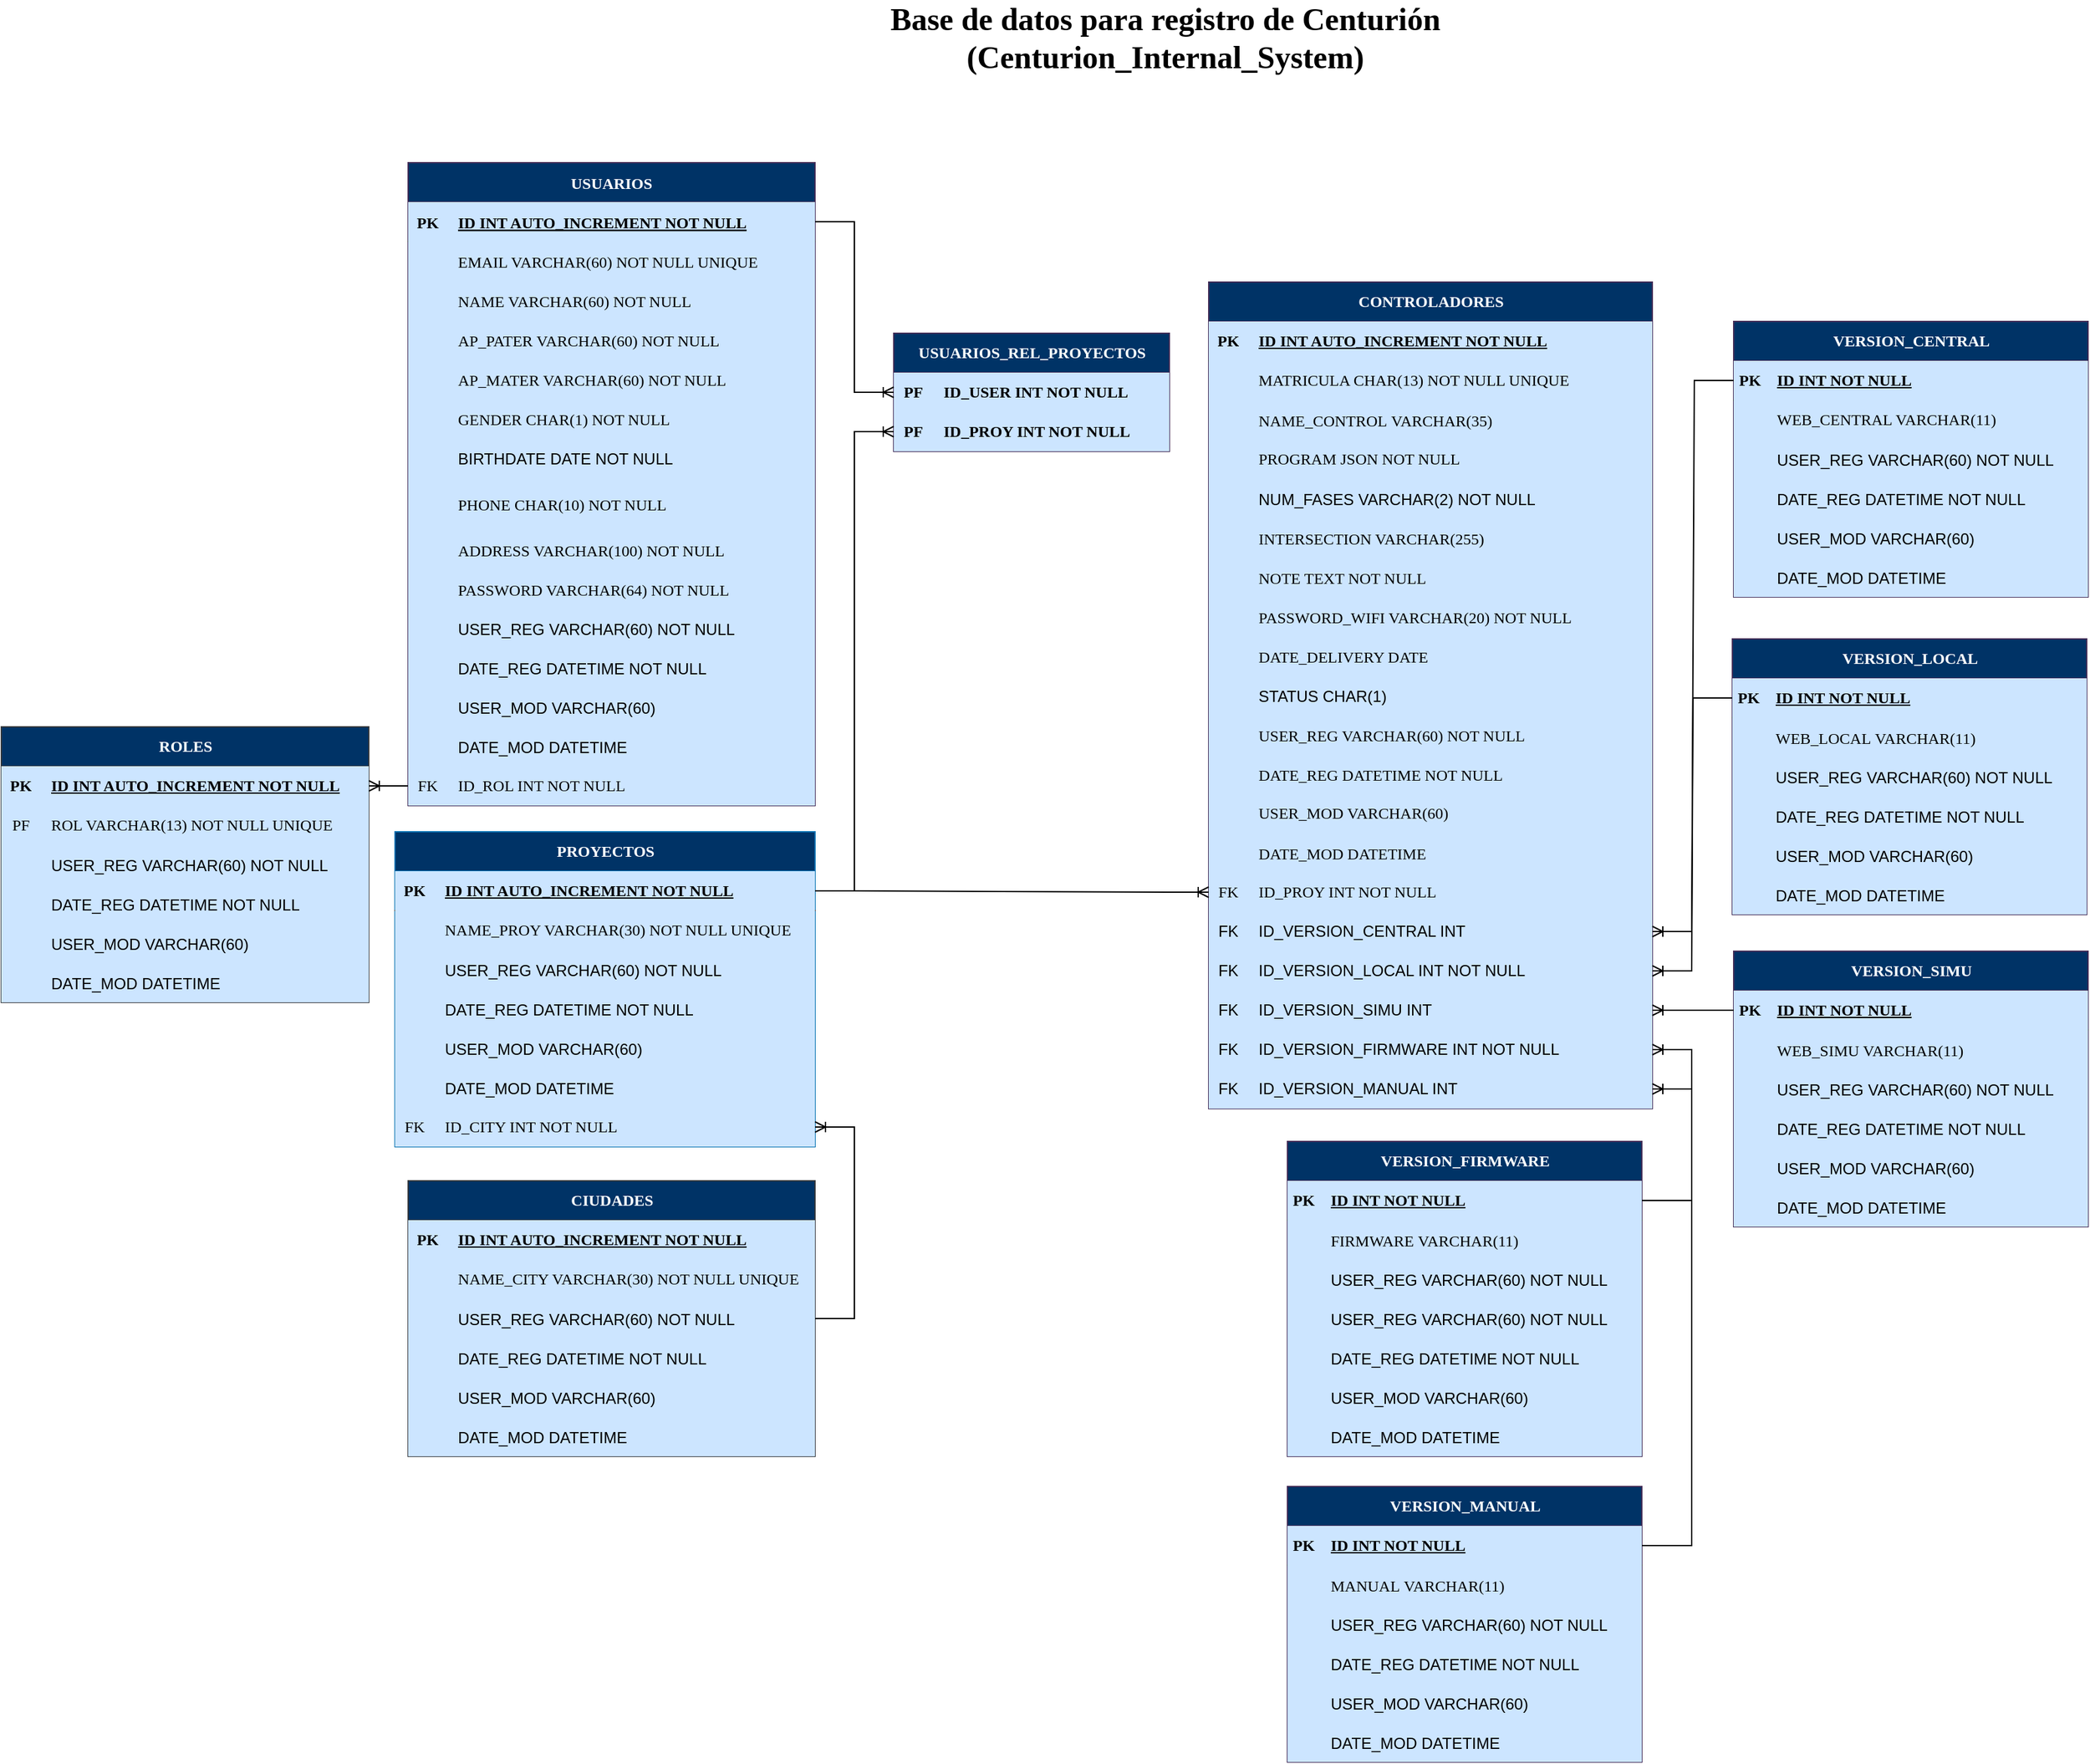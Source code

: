 <mxfile version="26.0.11">
  <diagram name="Página-1" id="dnZzDkU0JhZ-kHMPlZge">
    <mxGraphModel dx="2039" dy="2056" grid="1" gridSize="10" guides="1" tooltips="1" connect="1" arrows="1" fold="1" page="1" pageScale="1" pageWidth="827" pageHeight="1169" math="0" shadow="0">
      <root>
        <mxCell id="0" />
        <mxCell id="1" parent="0" />
        <mxCell id="pU5mQmMSflF7PZln5BtF-1" value="USUARIOS" style="shape=table;startSize=30;container=1;collapsible=1;childLayout=tableLayout;fixedRows=1;rowLines=0;fontStyle=1;align=center;resizeLast=1;fillColor=#003366;strokeColor=#432D57;fontColor=#ffffff;rounded=0;fontFamily=Poppins;fontSource=https%3A%2F%2Ffonts.googleapis.com%2Fcss%3Ffamily%3DPoppins;" parent="1" vertex="1">
          <mxGeometry x="330" y="110" width="310" height="490" as="geometry">
            <mxRectangle x="120" y="120" width="90" height="30" as="alternateBounds" />
          </mxGeometry>
        </mxCell>
        <mxCell id="pU5mQmMSflF7PZln5BtF-2" value="" style="shape=partialRectangle;collapsible=0;dropTarget=0;pointerEvents=0;fillColor=#cce5ff;points=[[0,0.5],[1,0.5]];portConstraint=eastwest;top=0;left=0;right=0;bottom=1;strokeColor=#36393d;rounded=0;fontFamily=Poppins;fontSource=https%3A%2F%2Ffonts.googleapis.com%2Fcss%3Ffamily%3DPoppins;" parent="pU5mQmMSflF7PZln5BtF-1" vertex="1">
          <mxGeometry y="30" width="310" height="30" as="geometry" />
        </mxCell>
        <mxCell id="pU5mQmMSflF7PZln5BtF-3" value="PK" style="shape=partialRectangle;overflow=hidden;connectable=0;fillColor=#cce5ff;top=0;left=0;bottom=0;right=0;fontStyle=1;strokeColor=#36393d;rounded=0;fontFamily=Poppins;fontSource=https%3A%2F%2Ffonts.googleapis.com%2Fcss%3Ffamily%3DPoppins;" parent="pU5mQmMSflF7PZln5BtF-2" vertex="1">
          <mxGeometry width="30" height="30" as="geometry">
            <mxRectangle width="30" height="30" as="alternateBounds" />
          </mxGeometry>
        </mxCell>
        <mxCell id="pU5mQmMSflF7PZln5BtF-4" value="ID INT AUTO_INCREMENT NOT NULL" style="shape=partialRectangle;overflow=hidden;connectable=0;fillColor=#cce5ff;top=0;left=0;bottom=0;right=0;align=left;spacingLeft=6;fontStyle=5;strokeColor=#36393d;rounded=0;fontFamily=Poppins;fontSource=https%3A%2F%2Ffonts.googleapis.com%2Fcss%3Ffamily%3DPoppins;" parent="pU5mQmMSflF7PZln5BtF-2" vertex="1">
          <mxGeometry x="30" width="280" height="30" as="geometry">
            <mxRectangle width="280" height="30" as="alternateBounds" />
          </mxGeometry>
        </mxCell>
        <mxCell id="pU5mQmMSflF7PZln5BtF-5" value="" style="shape=partialRectangle;collapsible=0;dropTarget=0;pointerEvents=0;fillColor=#cce5ff;points=[[0,0.5],[1,0.5]];portConstraint=eastwest;top=0;left=0;right=0;bottom=0;strokeColor=#36393d;rounded=0;fontFamily=Poppins;fontSource=https%3A%2F%2Ffonts.googleapis.com%2Fcss%3Ffamily%3DPoppins;" parent="pU5mQmMSflF7PZln5BtF-1" vertex="1">
          <mxGeometry y="60" width="310" height="30" as="geometry" />
        </mxCell>
        <mxCell id="pU5mQmMSflF7PZln5BtF-6" value="" style="shape=partialRectangle;overflow=hidden;connectable=0;fillColor=#cce5ff;top=0;left=0;bottom=0;right=0;strokeColor=#36393d;rounded=0;fontFamily=Poppins;fontSource=https%3A%2F%2Ffonts.googleapis.com%2Fcss%3Ffamily%3DPoppins;" parent="pU5mQmMSflF7PZln5BtF-5" vertex="1">
          <mxGeometry width="30" height="30" as="geometry">
            <mxRectangle width="30" height="30" as="alternateBounds" />
          </mxGeometry>
        </mxCell>
        <mxCell id="pU5mQmMSflF7PZln5BtF-7" value="EMAIL VARCHAR(60) NOT NULL UNIQUE" style="shape=partialRectangle;overflow=hidden;connectable=0;fillColor=#cce5ff;top=0;left=0;bottom=0;right=0;align=left;spacingLeft=6;strokeColor=#36393d;rounded=0;fontFamily=Poppins;fontSource=https%3A%2F%2Ffonts.googleapis.com%2Fcss%3Ffamily%3DPoppins;" parent="pU5mQmMSflF7PZln5BtF-5" vertex="1">
          <mxGeometry x="30" width="280" height="30" as="geometry">
            <mxRectangle width="280" height="30" as="alternateBounds" />
          </mxGeometry>
        </mxCell>
        <mxCell id="pU5mQmMSflF7PZln5BtF-8" value="" style="shape=tableRow;horizontal=0;startSize=0;swimlaneHead=0;swimlaneBody=0;fillColor=#cce5ff;collapsible=0;dropTarget=0;points=[[0,0.5],[1,0.5]];portConstraint=eastwest;top=0;left=0;right=0;bottom=0;strokeColor=#36393d;fontFamily=Poppins;fontSource=https%3A%2F%2Ffonts.googleapis.com%2Fcss%3Ffamily%3DPoppins;" parent="pU5mQmMSflF7PZln5BtF-1" vertex="1">
          <mxGeometry y="90" width="310" height="30" as="geometry" />
        </mxCell>
        <mxCell id="pU5mQmMSflF7PZln5BtF-9" value="" style="shape=partialRectangle;connectable=0;fillColor=#cce5ff;top=0;left=0;bottom=0;right=0;editable=1;overflow=hidden;strokeColor=#36393d;fontFamily=Poppins;fontSource=https%3A%2F%2Ffonts.googleapis.com%2Fcss%3Ffamily%3DPoppins;" parent="pU5mQmMSflF7PZln5BtF-8" vertex="1">
          <mxGeometry width="30" height="30" as="geometry">
            <mxRectangle width="30" height="30" as="alternateBounds" />
          </mxGeometry>
        </mxCell>
        <mxCell id="pU5mQmMSflF7PZln5BtF-10" value="NAME VARCHAR(60) NOT NULL" style="shape=partialRectangle;connectable=0;fillColor=#cce5ff;top=0;left=0;bottom=0;right=0;align=left;spacingLeft=6;overflow=hidden;strokeColor=#36393d;fontFamily=Poppins;fontSource=https%3A%2F%2Ffonts.googleapis.com%2Fcss%3Ffamily%3DPoppins;" parent="pU5mQmMSflF7PZln5BtF-8" vertex="1">
          <mxGeometry x="30" width="280" height="30" as="geometry">
            <mxRectangle width="280" height="30" as="alternateBounds" />
          </mxGeometry>
        </mxCell>
        <mxCell id="pU5mQmMSflF7PZln5BtF-11" value="" style="shape=tableRow;horizontal=0;startSize=0;swimlaneHead=0;swimlaneBody=0;fillColor=#cce5ff;collapsible=0;dropTarget=0;points=[[0,0.5],[1,0.5]];portConstraint=eastwest;top=0;left=0;right=0;bottom=0;strokeColor=#36393d;fontFamily=Poppins;fontSource=https%3A%2F%2Ffonts.googleapis.com%2Fcss%3Ffamily%3DPoppins;" parent="pU5mQmMSflF7PZln5BtF-1" vertex="1">
          <mxGeometry y="120" width="310" height="30" as="geometry" />
        </mxCell>
        <mxCell id="pU5mQmMSflF7PZln5BtF-12" value="" style="shape=partialRectangle;connectable=0;fillColor=#cce5ff;top=0;left=0;bottom=0;right=0;editable=1;overflow=hidden;strokeColor=#36393d;fontFamily=Poppins;fontSource=https%3A%2F%2Ffonts.googleapis.com%2Fcss%3Ffamily%3DPoppins;" parent="pU5mQmMSflF7PZln5BtF-11" vertex="1">
          <mxGeometry width="30" height="30" as="geometry">
            <mxRectangle width="30" height="30" as="alternateBounds" />
          </mxGeometry>
        </mxCell>
        <mxCell id="pU5mQmMSflF7PZln5BtF-13" value="AP_PATER VARCHAR(60) NOT NULL" style="shape=partialRectangle;connectable=0;fillColor=#cce5ff;top=0;left=0;bottom=0;right=0;align=left;spacingLeft=6;overflow=hidden;strokeColor=#36393d;fontFamily=Poppins;fontSource=https%3A%2F%2Ffonts.googleapis.com%2Fcss%3Ffamily%3DPoppins;" parent="pU5mQmMSflF7PZln5BtF-11" vertex="1">
          <mxGeometry x="30" width="280" height="30" as="geometry">
            <mxRectangle width="280" height="30" as="alternateBounds" />
          </mxGeometry>
        </mxCell>
        <mxCell id="pU5mQmMSflF7PZln5BtF-14" value="" style="shape=tableRow;horizontal=0;startSize=0;swimlaneHead=0;swimlaneBody=0;fillColor=#cce5ff;collapsible=0;dropTarget=0;points=[[0,0.5],[1,0.5]];portConstraint=eastwest;top=0;left=0;right=0;bottom=0;strokeColor=#36393d;fontFamily=Poppins;fontSource=https%3A%2F%2Ffonts.googleapis.com%2Fcss%3Ffamily%3DPoppins;" parent="pU5mQmMSflF7PZln5BtF-1" vertex="1">
          <mxGeometry y="150" width="310" height="30" as="geometry" />
        </mxCell>
        <mxCell id="pU5mQmMSflF7PZln5BtF-15" value="" style="shape=partialRectangle;connectable=0;fillColor=#cce5ff;top=0;left=0;bottom=0;right=0;editable=1;overflow=hidden;strokeColor=#36393d;fontFamily=Poppins;fontSource=https%3A%2F%2Ffonts.googleapis.com%2Fcss%3Ffamily%3DPoppins;" parent="pU5mQmMSflF7PZln5BtF-14" vertex="1">
          <mxGeometry width="30" height="30" as="geometry">
            <mxRectangle width="30" height="30" as="alternateBounds" />
          </mxGeometry>
        </mxCell>
        <mxCell id="pU5mQmMSflF7PZln5BtF-16" value="AP_MATER VARCHAR(60) NOT NULL" style="shape=partialRectangle;connectable=0;fillColor=#cce5ff;top=0;left=0;bottom=0;right=0;align=left;spacingLeft=6;overflow=hidden;strokeColor=#36393d;fontFamily=Poppins;fontSource=https%3A%2F%2Ffonts.googleapis.com%2Fcss%3Ffamily%3DPoppins;" parent="pU5mQmMSflF7PZln5BtF-14" vertex="1">
          <mxGeometry x="30" width="280" height="30" as="geometry">
            <mxRectangle width="280" height="30" as="alternateBounds" />
          </mxGeometry>
        </mxCell>
        <mxCell id="bqJ-xBOTGJETXosYfS13-1" value="" style="shape=tableRow;horizontal=0;startSize=0;swimlaneHead=0;swimlaneBody=0;fillColor=#cce5ff;collapsible=0;dropTarget=0;points=[[0,0.5],[1,0.5]];portConstraint=eastwest;top=0;left=0;right=0;bottom=0;strokeColor=#36393d;fontFamily=Poppins;fontSource=https%3A%2F%2Ffonts.googleapis.com%2Fcss%3Ffamily%3DPoppins;" parent="pU5mQmMSflF7PZln5BtF-1" vertex="1">
          <mxGeometry y="180" width="310" height="30" as="geometry" />
        </mxCell>
        <mxCell id="bqJ-xBOTGJETXosYfS13-2" value="" style="shape=partialRectangle;connectable=0;fillColor=#cce5ff;top=0;left=0;bottom=0;right=0;editable=1;overflow=hidden;strokeColor=#36393d;fontFamily=Poppins;fontSource=https%3A%2F%2Ffonts.googleapis.com%2Fcss%3Ffamily%3DPoppins;" parent="bqJ-xBOTGJETXosYfS13-1" vertex="1">
          <mxGeometry width="30" height="30" as="geometry">
            <mxRectangle width="30" height="30" as="alternateBounds" />
          </mxGeometry>
        </mxCell>
        <mxCell id="bqJ-xBOTGJETXosYfS13-3" value="GENDER CHAR(1) NOT NULL" style="shape=partialRectangle;connectable=0;fillColor=#cce5ff;top=0;left=0;bottom=0;right=0;align=left;spacingLeft=6;overflow=hidden;strokeColor=#36393d;fontFamily=Poppins;fontSource=https%3A%2F%2Ffonts.googleapis.com%2Fcss%3Ffamily%3DPoppins;" parent="bqJ-xBOTGJETXosYfS13-1" vertex="1">
          <mxGeometry x="30" width="280" height="30" as="geometry">
            <mxRectangle width="280" height="30" as="alternateBounds" />
          </mxGeometry>
        </mxCell>
        <mxCell id="FUM6euSYgGOQ_p_piOLJ-1" value="" style="shape=tableRow;horizontal=0;startSize=0;swimlaneHead=0;swimlaneBody=0;fillColor=#CCE5FF;collapsible=0;dropTarget=0;points=[[0,0.5],[1,0.5]];portConstraint=eastwest;top=0;left=0;right=0;bottom=0;" vertex="1" parent="pU5mQmMSflF7PZln5BtF-1">
          <mxGeometry y="210" width="310" height="30" as="geometry" />
        </mxCell>
        <mxCell id="FUM6euSYgGOQ_p_piOLJ-2" value="" style="shape=partialRectangle;connectable=0;fillColor=#CCE5FF;top=0;left=0;bottom=0;right=0;editable=1;overflow=hidden;" vertex="1" parent="FUM6euSYgGOQ_p_piOLJ-1">
          <mxGeometry width="30" height="30" as="geometry">
            <mxRectangle width="30" height="30" as="alternateBounds" />
          </mxGeometry>
        </mxCell>
        <mxCell id="FUM6euSYgGOQ_p_piOLJ-3" value="BIRTHDATE DATE NOT NULL" style="shape=partialRectangle;connectable=0;fillColor=#CCE5FF;top=0;left=0;bottom=0;right=0;align=left;spacingLeft=6;overflow=hidden;" vertex="1" parent="FUM6euSYgGOQ_p_piOLJ-1">
          <mxGeometry x="30" width="280" height="30" as="geometry">
            <mxRectangle width="280" height="30" as="alternateBounds" />
          </mxGeometry>
        </mxCell>
        <mxCell id="pU5mQmMSflF7PZln5BtF-23" value="" style="shape=tableRow;horizontal=0;startSize=0;swimlaneHead=0;swimlaneBody=0;fillColor=#cce5ff;collapsible=0;dropTarget=0;points=[[0,0.5],[1,0.5]];portConstraint=eastwest;top=0;left=0;right=0;bottom=0;strokeColor=#36393d;fontFamily=Poppins;fontSource=https%3A%2F%2Ffonts.googleapis.com%2Fcss%3Ffamily%3DPoppins;" parent="pU5mQmMSflF7PZln5BtF-1" vertex="1">
          <mxGeometry y="240" width="310" height="40" as="geometry" />
        </mxCell>
        <mxCell id="pU5mQmMSflF7PZln5BtF-24" value="" style="shape=partialRectangle;connectable=0;fillColor=#cce5ff;top=0;left=0;bottom=0;right=0;editable=1;overflow=hidden;strokeColor=#36393d;fontFamily=Poppins;fontSource=https%3A%2F%2Ffonts.googleapis.com%2Fcss%3Ffamily%3DPoppins;" parent="pU5mQmMSflF7PZln5BtF-23" vertex="1">
          <mxGeometry width="30" height="40" as="geometry">
            <mxRectangle width="30" height="40" as="alternateBounds" />
          </mxGeometry>
        </mxCell>
        <mxCell id="pU5mQmMSflF7PZln5BtF-25" value="PHONE CHAR(10) NOT NULL" style="shape=partialRectangle;connectable=0;fillColor=#cce5ff;top=0;left=0;bottom=0;right=0;align=left;spacingLeft=6;overflow=hidden;strokeColor=#36393d;fontFamily=Poppins;fontSource=https%3A%2F%2Ffonts.googleapis.com%2Fcss%3Ffamily%3DPoppins;" parent="pU5mQmMSflF7PZln5BtF-23" vertex="1">
          <mxGeometry x="30" width="280" height="40" as="geometry">
            <mxRectangle width="280" height="40" as="alternateBounds" />
          </mxGeometry>
        </mxCell>
        <mxCell id="bqJ-xBOTGJETXosYfS13-4" value="" style="shape=tableRow;horizontal=0;startSize=0;swimlaneHead=0;swimlaneBody=0;fillColor=#cce5ff;collapsible=0;dropTarget=0;points=[[0,0.5],[1,0.5]];portConstraint=eastwest;top=0;left=0;right=0;bottom=0;strokeColor=#36393d;fontFamily=Poppins;fontSource=https%3A%2F%2Ffonts.googleapis.com%2Fcss%3Ffamily%3DPoppins;" parent="pU5mQmMSflF7PZln5BtF-1" vertex="1">
          <mxGeometry y="280" width="310" height="30" as="geometry" />
        </mxCell>
        <mxCell id="bqJ-xBOTGJETXosYfS13-5" value="" style="shape=partialRectangle;connectable=0;fillColor=#cce5ff;top=0;left=0;bottom=0;right=0;editable=1;overflow=hidden;strokeColor=#36393d;fontFamily=Poppins;fontSource=https%3A%2F%2Ffonts.googleapis.com%2Fcss%3Ffamily%3DPoppins;" parent="bqJ-xBOTGJETXosYfS13-4" vertex="1">
          <mxGeometry width="30" height="30" as="geometry">
            <mxRectangle width="30" height="30" as="alternateBounds" />
          </mxGeometry>
        </mxCell>
        <mxCell id="bqJ-xBOTGJETXosYfS13-6" value="ADDRESS VARCHAR(100) NOT NULL" style="shape=partialRectangle;connectable=0;fillColor=#cce5ff;top=0;left=0;bottom=0;right=0;align=left;spacingLeft=6;overflow=hidden;strokeColor=#36393d;fontFamily=Poppins;fontSource=https%3A%2F%2Ffonts.googleapis.com%2Fcss%3Ffamily%3DPoppins;" parent="bqJ-xBOTGJETXosYfS13-4" vertex="1">
          <mxGeometry x="30" width="280" height="30" as="geometry">
            <mxRectangle width="280" height="30" as="alternateBounds" />
          </mxGeometry>
        </mxCell>
        <mxCell id="pU5mQmMSflF7PZln5BtF-26" value="" style="shape=tableRow;horizontal=0;startSize=0;swimlaneHead=0;swimlaneBody=0;fillColor=#cce5ff;collapsible=0;dropTarget=0;points=[[0,0.5],[1,0.5]];portConstraint=eastwest;top=0;left=0;right=0;bottom=0;strokeColor=#36393d;fontFamily=Poppins;fontSource=https%3A%2F%2Ffonts.googleapis.com%2Fcss%3Ffamily%3DPoppins;" parent="pU5mQmMSflF7PZln5BtF-1" vertex="1">
          <mxGeometry y="310" width="310" height="30" as="geometry" />
        </mxCell>
        <mxCell id="pU5mQmMSflF7PZln5BtF-27" value="" style="shape=partialRectangle;connectable=0;fillColor=#cce5ff;top=0;left=0;bottom=0;right=0;editable=1;overflow=hidden;strokeColor=#36393d;fontFamily=Poppins;fontSource=https%3A%2F%2Ffonts.googleapis.com%2Fcss%3Ffamily%3DPoppins;" parent="pU5mQmMSflF7PZln5BtF-26" vertex="1">
          <mxGeometry width="30" height="30" as="geometry">
            <mxRectangle width="30" height="30" as="alternateBounds" />
          </mxGeometry>
        </mxCell>
        <mxCell id="pU5mQmMSflF7PZln5BtF-28" value="PASSWORD VARCHAR(64) NOT NULL" style="shape=partialRectangle;connectable=0;fillColor=#cce5ff;top=0;left=0;bottom=0;right=0;align=left;spacingLeft=6;overflow=hidden;strokeColor=#36393d;fontFamily=Poppins;fontSource=https%3A%2F%2Ffonts.googleapis.com%2Fcss%3Ffamily%3DPoppins;" parent="pU5mQmMSflF7PZln5BtF-26" vertex="1">
          <mxGeometry x="30" width="280" height="30" as="geometry">
            <mxRectangle width="280" height="30" as="alternateBounds" />
          </mxGeometry>
        </mxCell>
        <mxCell id="8GrQmn6m2UOmk-RgFu3f-1" value="" style="shape=tableRow;horizontal=0;startSize=0;swimlaneHead=0;swimlaneBody=0;fillColor=#CCE5FF;collapsible=0;dropTarget=0;points=[[0,0.5],[1,0.5]];portConstraint=eastwest;top=0;left=0;right=0;bottom=0;strokeColor=#10739e;" parent="pU5mQmMSflF7PZln5BtF-1" vertex="1">
          <mxGeometry y="340" width="310" height="30" as="geometry" />
        </mxCell>
        <mxCell id="8GrQmn6m2UOmk-RgFu3f-2" value="" style="shape=partialRectangle;connectable=0;fillColor=#CCE5FF;top=0;left=0;bottom=0;right=0;editable=1;overflow=hidden;strokeColor=#10739e;" parent="8GrQmn6m2UOmk-RgFu3f-1" vertex="1">
          <mxGeometry width="30" height="30" as="geometry">
            <mxRectangle width="30" height="30" as="alternateBounds" />
          </mxGeometry>
        </mxCell>
        <mxCell id="8GrQmn6m2UOmk-RgFu3f-3" value="USER_REG VARCHAR(60) NOT NULL" style="shape=partialRectangle;connectable=0;fillColor=#CCE5FF;top=0;left=0;bottom=0;right=0;align=left;spacingLeft=6;overflow=hidden;strokeColor=#10739e;" parent="8GrQmn6m2UOmk-RgFu3f-1" vertex="1">
          <mxGeometry x="30" width="280" height="30" as="geometry">
            <mxRectangle width="280" height="30" as="alternateBounds" />
          </mxGeometry>
        </mxCell>
        <mxCell id="8GrQmn6m2UOmk-RgFu3f-4" value="" style="shape=tableRow;horizontal=0;startSize=0;swimlaneHead=0;swimlaneBody=0;fillColor=#CCE5FF;collapsible=0;dropTarget=0;points=[[0,0.5],[1,0.5]];portConstraint=eastwest;top=0;left=0;right=0;bottom=0;strokeColor=#10739e;" parent="pU5mQmMSflF7PZln5BtF-1" vertex="1">
          <mxGeometry y="370" width="310" height="30" as="geometry" />
        </mxCell>
        <mxCell id="8GrQmn6m2UOmk-RgFu3f-5" value="" style="shape=partialRectangle;connectable=0;fillColor=#CCE5FF;top=0;left=0;bottom=0;right=0;editable=1;overflow=hidden;strokeColor=#10739e;" parent="8GrQmn6m2UOmk-RgFu3f-4" vertex="1">
          <mxGeometry width="30" height="30" as="geometry">
            <mxRectangle width="30" height="30" as="alternateBounds" />
          </mxGeometry>
        </mxCell>
        <mxCell id="8GrQmn6m2UOmk-RgFu3f-6" value="DATE_REG DATETIME NOT NULL" style="shape=partialRectangle;connectable=0;fillColor=#CCE5FF;top=0;left=0;bottom=0;right=0;align=left;spacingLeft=6;overflow=hidden;strokeColor=#10739e;" parent="8GrQmn6m2UOmk-RgFu3f-4" vertex="1">
          <mxGeometry x="30" width="280" height="30" as="geometry">
            <mxRectangle width="280" height="30" as="alternateBounds" />
          </mxGeometry>
        </mxCell>
        <mxCell id="8GrQmn6m2UOmk-RgFu3f-7" value="" style="shape=tableRow;horizontal=0;startSize=0;swimlaneHead=0;swimlaneBody=0;fillColor=#CCE5FF;collapsible=0;dropTarget=0;points=[[0,0.5],[1,0.5]];portConstraint=eastwest;top=0;left=0;right=0;bottom=0;strokeColor=#10739e;" parent="pU5mQmMSflF7PZln5BtF-1" vertex="1">
          <mxGeometry y="400" width="310" height="30" as="geometry" />
        </mxCell>
        <mxCell id="8GrQmn6m2UOmk-RgFu3f-8" value="" style="shape=partialRectangle;connectable=0;fillColor=#CCE5FF;top=0;left=0;bottom=0;right=0;editable=1;overflow=hidden;strokeColor=#10739e;" parent="8GrQmn6m2UOmk-RgFu3f-7" vertex="1">
          <mxGeometry width="30" height="30" as="geometry">
            <mxRectangle width="30" height="30" as="alternateBounds" />
          </mxGeometry>
        </mxCell>
        <mxCell id="8GrQmn6m2UOmk-RgFu3f-9" value="USER_MOD VARCHAR(60) " style="shape=partialRectangle;connectable=0;fillColor=#CCE5FF;top=0;left=0;bottom=0;right=0;align=left;spacingLeft=6;overflow=hidden;strokeColor=#10739e;" parent="8GrQmn6m2UOmk-RgFu3f-7" vertex="1">
          <mxGeometry x="30" width="280" height="30" as="geometry">
            <mxRectangle width="280" height="30" as="alternateBounds" />
          </mxGeometry>
        </mxCell>
        <mxCell id="8GrQmn6m2UOmk-RgFu3f-10" value="" style="shape=tableRow;horizontal=0;startSize=0;swimlaneHead=0;swimlaneBody=0;fillColor=#CCE5FF;collapsible=0;dropTarget=0;points=[[0,0.5],[1,0.5]];portConstraint=eastwest;top=0;left=0;right=0;bottom=0;strokeColor=#10739e;" parent="pU5mQmMSflF7PZln5BtF-1" vertex="1">
          <mxGeometry y="430" width="310" height="30" as="geometry" />
        </mxCell>
        <mxCell id="8GrQmn6m2UOmk-RgFu3f-11" value="" style="shape=partialRectangle;connectable=0;fillColor=#CCE5FF;top=0;left=0;bottom=0;right=0;editable=1;overflow=hidden;strokeColor=#10739e;" parent="8GrQmn6m2UOmk-RgFu3f-10" vertex="1">
          <mxGeometry width="30" height="30" as="geometry">
            <mxRectangle width="30" height="30" as="alternateBounds" />
          </mxGeometry>
        </mxCell>
        <mxCell id="8GrQmn6m2UOmk-RgFu3f-12" value="DATE_MOD DATETIME " style="shape=partialRectangle;connectable=0;fillColor=#CCE5FF;top=0;left=0;bottom=0;right=0;align=left;spacingLeft=6;overflow=hidden;strokeColor=#10739e;" parent="8GrQmn6m2UOmk-RgFu3f-10" vertex="1">
          <mxGeometry x="30" width="280" height="30" as="geometry">
            <mxRectangle width="280" height="30" as="alternateBounds" />
          </mxGeometry>
        </mxCell>
        <mxCell id="pU5mQmMSflF7PZln5BtF-20" value="" style="shape=tableRow;horizontal=0;startSize=0;swimlaneHead=0;swimlaneBody=0;fillColor=#cce5ff;collapsible=0;dropTarget=0;points=[[0,0.5],[1,0.5]];portConstraint=eastwest;top=0;left=0;right=0;bottom=0;strokeColor=#36393d;fontFamily=Poppins;fontSource=https%3A%2F%2Ffonts.googleapis.com%2Fcss%3Ffamily%3DPoppins;" parent="pU5mQmMSflF7PZln5BtF-1" vertex="1">
          <mxGeometry y="460" width="310" height="30" as="geometry" />
        </mxCell>
        <mxCell id="pU5mQmMSflF7PZln5BtF-21" value="FK" style="shape=partialRectangle;connectable=0;fillColor=#cce5ff;top=0;left=0;bottom=0;right=0;fontStyle=0;overflow=hidden;whiteSpace=wrap;html=1;strokeColor=#36393d;fontFamily=Poppins;fontSource=https%3A%2F%2Ffonts.googleapis.com%2Fcss%3Ffamily%3DPoppins;" parent="pU5mQmMSflF7PZln5BtF-20" vertex="1">
          <mxGeometry width="30" height="30" as="geometry">
            <mxRectangle width="30" height="30" as="alternateBounds" />
          </mxGeometry>
        </mxCell>
        <mxCell id="pU5mQmMSflF7PZln5BtF-22" value="ID_ROL INT NOT NULL" style="shape=partialRectangle;connectable=0;fillColor=#cce5ff;top=0;left=0;bottom=0;right=0;align=left;spacingLeft=6;fontStyle=0;overflow=hidden;whiteSpace=wrap;html=1;strokeColor=#36393d;fontFamily=Poppins;fontSource=https%3A%2F%2Ffonts.googleapis.com%2Fcss%3Ffamily%3DPoppins;" parent="pU5mQmMSflF7PZln5BtF-20" vertex="1">
          <mxGeometry x="30" width="280" height="30" as="geometry">
            <mxRectangle width="280" height="30" as="alternateBounds" />
          </mxGeometry>
        </mxCell>
        <mxCell id="pU5mQmMSflF7PZln5BtF-29" value="ROLES" style="shape=table;startSize=30;container=1;collapsible=1;childLayout=tableLayout;fixedRows=1;rowLines=0;fontStyle=1;align=center;resizeLast=1;html=1;fillColor=#003366;strokeColor=#36393d;rounded=0;fontColor=#FFFFFF;fontFamily=Poppins;fontSource=https%3A%2F%2Ffonts.googleapis.com%2Fcss%3Ffamily%3DPoppins;" parent="1" vertex="1">
          <mxGeometry x="20" y="540" width="280" height="210" as="geometry" />
        </mxCell>
        <mxCell id="pU5mQmMSflF7PZln5BtF-30" value="" style="shape=tableRow;horizontal=0;startSize=0;swimlaneHead=0;swimlaneBody=0;fillColor=#cce5ff;collapsible=0;dropTarget=0;points=[[0,0.5],[1,0.5]];portConstraint=eastwest;top=0;left=0;right=0;bottom=1;strokeColor=#36393d;fontFamily=Poppins;fontSource=https%3A%2F%2Ffonts.googleapis.com%2Fcss%3Ffamily%3DPoppins;" parent="pU5mQmMSflF7PZln5BtF-29" vertex="1">
          <mxGeometry y="30" width="280" height="30" as="geometry" />
        </mxCell>
        <mxCell id="pU5mQmMSflF7PZln5BtF-31" value="PK" style="shape=partialRectangle;connectable=0;fillColor=#cce5ff;top=0;left=0;bottom=0;right=0;fontStyle=1;overflow=hidden;whiteSpace=wrap;html=1;strokeColor=#36393d;fontFamily=Poppins;fontSource=https%3A%2F%2Ffonts.googleapis.com%2Fcss%3Ffamily%3DPoppins;" parent="pU5mQmMSflF7PZln5BtF-30" vertex="1">
          <mxGeometry width="30" height="30" as="geometry">
            <mxRectangle width="30" height="30" as="alternateBounds" />
          </mxGeometry>
        </mxCell>
        <mxCell id="pU5mQmMSflF7PZln5BtF-32" value="ID INT AUTO_INCREMENT NOT NULL" style="shape=partialRectangle;connectable=0;fillColor=#cce5ff;top=0;left=0;bottom=0;right=0;align=left;spacingLeft=6;fontStyle=5;overflow=hidden;whiteSpace=wrap;html=1;strokeColor=#36393d;fontFamily=Poppins;fontSource=https%3A%2F%2Ffonts.googleapis.com%2Fcss%3Ffamily%3DPoppins;" parent="pU5mQmMSflF7PZln5BtF-30" vertex="1">
          <mxGeometry x="30" width="250" height="30" as="geometry">
            <mxRectangle width="250" height="30" as="alternateBounds" />
          </mxGeometry>
        </mxCell>
        <mxCell id="pU5mQmMSflF7PZln5BtF-33" value="" style="shape=tableRow;horizontal=0;startSize=0;swimlaneHead=0;swimlaneBody=0;fillColor=#cce5ff;collapsible=0;dropTarget=0;points=[[0,0.5],[1,0.5]];portConstraint=eastwest;top=0;left=0;right=0;bottom=0;strokeColor=#36393d;rounded=0;fontFamily=Poppins;fontSource=https%3A%2F%2Ffonts.googleapis.com%2Fcss%3Ffamily%3DPoppins;" parent="pU5mQmMSflF7PZln5BtF-29" vertex="1">
          <mxGeometry y="60" width="280" height="30" as="geometry" />
        </mxCell>
        <mxCell id="pU5mQmMSflF7PZln5BtF-34" value="PF" style="shape=partialRectangle;connectable=0;fillColor=#cce5ff;top=0;left=0;bottom=0;right=0;fontStyle=0;overflow=hidden;whiteSpace=wrap;html=1;strokeColor=#36393d;rounded=0;fontFamily=Poppins;fontSource=https%3A%2F%2Ffonts.googleapis.com%2Fcss%3Ffamily%3DPoppins;" parent="pU5mQmMSflF7PZln5BtF-33" vertex="1">
          <mxGeometry width="30" height="30" as="geometry">
            <mxRectangle width="30" height="30" as="alternateBounds" />
          </mxGeometry>
        </mxCell>
        <mxCell id="pU5mQmMSflF7PZln5BtF-35" value="ROL VARCHAR(13) NOT NULL UNIQUE" style="shape=partialRectangle;connectable=0;fillColor=#cce5ff;top=0;left=0;bottom=0;right=0;align=left;spacingLeft=6;fontStyle=0;overflow=hidden;whiteSpace=wrap;html=1;strokeColor=#36393d;rounded=0;fontFamily=Poppins;fontSource=https%3A%2F%2Ffonts.googleapis.com%2Fcss%3Ffamily%3DPoppins;" parent="pU5mQmMSflF7PZln5BtF-33" vertex="1">
          <mxGeometry x="30" width="250" height="30" as="geometry">
            <mxRectangle width="250" height="30" as="alternateBounds" />
          </mxGeometry>
        </mxCell>
        <mxCell id="8GrQmn6m2UOmk-RgFu3f-24" value="" style="shape=tableRow;horizontal=0;startSize=0;swimlaneHead=0;swimlaneBody=0;fillColor=#CCE5FF;collapsible=0;dropTarget=0;points=[[0,0.5],[1,0.5]];portConstraint=eastwest;top=0;left=0;right=0;bottom=0;strokeColor=#10739e;" parent="pU5mQmMSflF7PZln5BtF-29" vertex="1">
          <mxGeometry y="90" width="280" height="30" as="geometry" />
        </mxCell>
        <mxCell id="8GrQmn6m2UOmk-RgFu3f-25" value="" style="shape=partialRectangle;connectable=0;fillColor=#CCE5FF;top=0;left=0;bottom=0;right=0;editable=1;overflow=hidden;strokeColor=#10739e;" parent="8GrQmn6m2UOmk-RgFu3f-24" vertex="1">
          <mxGeometry width="30" height="30" as="geometry">
            <mxRectangle width="30" height="30" as="alternateBounds" />
          </mxGeometry>
        </mxCell>
        <mxCell id="8GrQmn6m2UOmk-RgFu3f-26" value="USER_REG VARCHAR(60) NOT NULL" style="shape=partialRectangle;connectable=0;fillColor=#CCE5FF;top=0;left=0;bottom=0;right=0;align=left;spacingLeft=6;overflow=hidden;strokeColor=#10739e;" parent="8GrQmn6m2UOmk-RgFu3f-24" vertex="1">
          <mxGeometry x="30" width="250" height="30" as="geometry">
            <mxRectangle width="250" height="30" as="alternateBounds" />
          </mxGeometry>
        </mxCell>
        <mxCell id="8GrQmn6m2UOmk-RgFu3f-27" value="" style="shape=tableRow;horizontal=0;startSize=0;swimlaneHead=0;swimlaneBody=0;fillColor=#CCE5FF;collapsible=0;dropTarget=0;points=[[0,0.5],[1,0.5]];portConstraint=eastwest;top=0;left=0;right=0;bottom=0;strokeColor=#10739e;" parent="pU5mQmMSflF7PZln5BtF-29" vertex="1">
          <mxGeometry y="120" width="280" height="30" as="geometry" />
        </mxCell>
        <mxCell id="8GrQmn6m2UOmk-RgFu3f-28" value="" style="shape=partialRectangle;connectable=0;fillColor=#CCE5FF;top=0;left=0;bottom=0;right=0;editable=1;overflow=hidden;strokeColor=#10739e;" parent="8GrQmn6m2UOmk-RgFu3f-27" vertex="1">
          <mxGeometry width="30" height="30" as="geometry">
            <mxRectangle width="30" height="30" as="alternateBounds" />
          </mxGeometry>
        </mxCell>
        <mxCell id="8GrQmn6m2UOmk-RgFu3f-29" value="DATE_REG DATETIME NOT NULL" style="shape=partialRectangle;connectable=0;fillColor=#CCE5FF;top=0;left=0;bottom=0;right=0;align=left;spacingLeft=6;overflow=hidden;strokeColor=#10739e;" parent="8GrQmn6m2UOmk-RgFu3f-27" vertex="1">
          <mxGeometry x="30" width="250" height="30" as="geometry">
            <mxRectangle width="250" height="30" as="alternateBounds" />
          </mxGeometry>
        </mxCell>
        <mxCell id="8GrQmn6m2UOmk-RgFu3f-30" value="" style="shape=tableRow;horizontal=0;startSize=0;swimlaneHead=0;swimlaneBody=0;fillColor=#CCE5FF;collapsible=0;dropTarget=0;points=[[0,0.5],[1,0.5]];portConstraint=eastwest;top=0;left=0;right=0;bottom=0;strokeColor=#10739e;" parent="pU5mQmMSflF7PZln5BtF-29" vertex="1">
          <mxGeometry y="150" width="280" height="30" as="geometry" />
        </mxCell>
        <mxCell id="8GrQmn6m2UOmk-RgFu3f-31" value="" style="shape=partialRectangle;connectable=0;fillColor=#CCE5FF;top=0;left=0;bottom=0;right=0;editable=1;overflow=hidden;strokeColor=#10739e;" parent="8GrQmn6m2UOmk-RgFu3f-30" vertex="1">
          <mxGeometry width="30" height="30" as="geometry">
            <mxRectangle width="30" height="30" as="alternateBounds" />
          </mxGeometry>
        </mxCell>
        <mxCell id="8GrQmn6m2UOmk-RgFu3f-32" value="USER_MOD VARCHAR(60) " style="shape=partialRectangle;connectable=0;fillColor=#CCE5FF;top=0;left=0;bottom=0;right=0;align=left;spacingLeft=6;overflow=hidden;strokeColor=#10739e;" parent="8GrQmn6m2UOmk-RgFu3f-30" vertex="1">
          <mxGeometry x="30" width="250" height="30" as="geometry">
            <mxRectangle width="250" height="30" as="alternateBounds" />
          </mxGeometry>
        </mxCell>
        <mxCell id="8GrQmn6m2UOmk-RgFu3f-33" value="" style="shape=tableRow;horizontal=0;startSize=0;swimlaneHead=0;swimlaneBody=0;fillColor=#CCE5FF;collapsible=0;dropTarget=0;points=[[0,0.5],[1,0.5]];portConstraint=eastwest;top=0;left=0;right=0;bottom=0;strokeColor=#10739e;" parent="pU5mQmMSflF7PZln5BtF-29" vertex="1">
          <mxGeometry y="180" width="280" height="30" as="geometry" />
        </mxCell>
        <mxCell id="8GrQmn6m2UOmk-RgFu3f-34" value="" style="shape=partialRectangle;connectable=0;fillColor=#CCE5FF;top=0;left=0;bottom=0;right=0;editable=1;overflow=hidden;strokeColor=#10739e;" parent="8GrQmn6m2UOmk-RgFu3f-33" vertex="1">
          <mxGeometry width="30" height="30" as="geometry">
            <mxRectangle width="30" height="30" as="alternateBounds" />
          </mxGeometry>
        </mxCell>
        <mxCell id="8GrQmn6m2UOmk-RgFu3f-35" value="DATE_MOD DATETIME " style="shape=partialRectangle;connectable=0;fillColor=#CCE5FF;top=0;left=0;bottom=0;right=0;align=left;spacingLeft=6;overflow=hidden;strokeColor=#10739e;" parent="8GrQmn6m2UOmk-RgFu3f-33" vertex="1">
          <mxGeometry x="30" width="250" height="30" as="geometry">
            <mxRectangle width="250" height="30" as="alternateBounds" />
          </mxGeometry>
        </mxCell>
        <mxCell id="pU5mQmMSflF7PZln5BtF-36" value="" style="edgeStyle=entityRelationEdgeStyle;fontSize=12;html=1;endArrow=ERoneToMany;rounded=0;exitX=0;exitY=0.5;exitDx=0;exitDy=0;entryX=1;entryY=0.5;entryDx=0;entryDy=0;" parent="1" source="pU5mQmMSflF7PZln5BtF-20" target="pU5mQmMSflF7PZln5BtF-30" edge="1">
          <mxGeometry width="100" height="100" relative="1" as="geometry">
            <mxPoint x="240" y="470" as="sourcePoint" />
            <mxPoint x="340" y="370" as="targetPoint" />
          </mxGeometry>
        </mxCell>
        <mxCell id="pU5mQmMSflF7PZln5BtF-44" value="PROYECTOS" style="shape=table;startSize=30;container=1;collapsible=1;childLayout=tableLayout;fixedRows=1;rowLines=0;fontStyle=1;align=center;resizeLast=1;html=1;fillColor=#003366;strokeColor=#006EAF;fontColor=#ffffff;rounded=0;fontFamily=Poppins;fontSource=https%3A%2F%2Ffonts.googleapis.com%2Fcss%3Ffamily%3DPoppins;" parent="1" vertex="1">
          <mxGeometry x="320" y="620" width="320" height="240" as="geometry" />
        </mxCell>
        <mxCell id="pU5mQmMSflF7PZln5BtF-45" value="" style="shape=tableRow;horizontal=0;startSize=0;swimlaneHead=0;swimlaneBody=0;fillColor=#cce5ff;collapsible=0;dropTarget=0;points=[[0,0.5],[1,0.5]];portConstraint=eastwest;top=0;left=0;right=0;bottom=1;strokeColor=#36393d;rounded=0;fontFamily=Poppins;fontSource=https%3A%2F%2Ffonts.googleapis.com%2Fcss%3Ffamily%3DPoppins;" parent="pU5mQmMSflF7PZln5BtF-44" vertex="1">
          <mxGeometry y="30" width="320" height="30" as="geometry" />
        </mxCell>
        <mxCell id="pU5mQmMSflF7PZln5BtF-46" value="PK" style="shape=partialRectangle;connectable=0;fillColor=#cce5ff;top=0;left=0;bottom=0;right=0;fontStyle=1;overflow=hidden;whiteSpace=wrap;html=1;strokeColor=#36393d;rounded=0;fontFamily=Poppins;fontSource=https%3A%2F%2Ffonts.googleapis.com%2Fcss%3Ffamily%3DPoppins;" parent="pU5mQmMSflF7PZln5BtF-45" vertex="1">
          <mxGeometry width="30" height="30" as="geometry">
            <mxRectangle width="30" height="30" as="alternateBounds" />
          </mxGeometry>
        </mxCell>
        <mxCell id="pU5mQmMSflF7PZln5BtF-47" value="ID INT AUTO_INCREMENT NOT NULL" style="shape=partialRectangle;connectable=0;fillColor=#cce5ff;top=0;left=0;bottom=0;right=0;align=left;spacingLeft=6;fontStyle=5;overflow=hidden;whiteSpace=wrap;html=1;strokeColor=#36393d;rounded=0;fontFamily=Poppins;fontSource=https%3A%2F%2Ffonts.googleapis.com%2Fcss%3Ffamily%3DPoppins;" parent="pU5mQmMSflF7PZln5BtF-45" vertex="1">
          <mxGeometry x="30" width="290" height="30" as="geometry">
            <mxRectangle width="290" height="30" as="alternateBounds" />
          </mxGeometry>
        </mxCell>
        <mxCell id="pU5mQmMSflF7PZln5BtF-48" value="" style="shape=tableRow;horizontal=0;startSize=0;swimlaneHead=0;swimlaneBody=0;fillColor=#cce5ff;collapsible=0;dropTarget=0;points=[[0,0.5],[1,0.5]];portConstraint=eastwest;top=0;left=0;right=0;bottom=0;strokeColor=#36393d;rounded=0;fontFamily=Poppins;fontSource=https%3A%2F%2Ffonts.googleapis.com%2Fcss%3Ffamily%3DPoppins;" parent="pU5mQmMSflF7PZln5BtF-44" vertex="1">
          <mxGeometry y="60" width="320" height="30" as="geometry" />
        </mxCell>
        <mxCell id="pU5mQmMSflF7PZln5BtF-49" value="" style="shape=partialRectangle;connectable=0;fillColor=#cce5ff;top=0;left=0;bottom=0;right=0;editable=1;overflow=hidden;whiteSpace=wrap;html=1;strokeColor=#36393d;rounded=0;fontFamily=Poppins;fontSource=https%3A%2F%2Ffonts.googleapis.com%2Fcss%3Ffamily%3DPoppins;" parent="pU5mQmMSflF7PZln5BtF-48" vertex="1">
          <mxGeometry width="30" height="30" as="geometry">
            <mxRectangle width="30" height="30" as="alternateBounds" />
          </mxGeometry>
        </mxCell>
        <mxCell id="pU5mQmMSflF7PZln5BtF-50" value="NAME_PROY VARCHAR(30) NOT NULL UNIQUE" style="shape=partialRectangle;connectable=0;fillColor=#cce5ff;top=0;left=0;bottom=0;right=0;align=left;spacingLeft=6;overflow=hidden;whiteSpace=wrap;html=1;strokeColor=#36393d;rounded=0;fontFamily=Poppins;fontSource=https%3A%2F%2Ffonts.googleapis.com%2Fcss%3Ffamily%3DPoppins;" parent="pU5mQmMSflF7PZln5BtF-48" vertex="1">
          <mxGeometry x="30" width="290" height="30" as="geometry">
            <mxRectangle width="290" height="30" as="alternateBounds" />
          </mxGeometry>
        </mxCell>
        <mxCell id="8GrQmn6m2UOmk-RgFu3f-38" value="" style="shape=tableRow;horizontal=0;startSize=0;swimlaneHead=0;swimlaneBody=0;fillColor=#CCE5FF;collapsible=0;dropTarget=0;points=[[0,0.5],[1,0.5]];portConstraint=eastwest;top=0;left=0;right=0;bottom=0;strokeColor=#10739e;" parent="pU5mQmMSflF7PZln5BtF-44" vertex="1">
          <mxGeometry y="90" width="320" height="30" as="geometry" />
        </mxCell>
        <mxCell id="8GrQmn6m2UOmk-RgFu3f-39" value="" style="shape=partialRectangle;connectable=0;fillColor=#CCE5FF;top=0;left=0;bottom=0;right=0;editable=1;overflow=hidden;strokeColor=#10739e;" parent="8GrQmn6m2UOmk-RgFu3f-38" vertex="1">
          <mxGeometry width="30" height="30" as="geometry">
            <mxRectangle width="30" height="30" as="alternateBounds" />
          </mxGeometry>
        </mxCell>
        <mxCell id="8GrQmn6m2UOmk-RgFu3f-40" value="USER_REG VARCHAR(60) NOT NULL" style="shape=partialRectangle;connectable=0;fillColor=#CCE5FF;top=0;left=0;bottom=0;right=0;align=left;spacingLeft=6;overflow=hidden;strokeColor=#10739e;" parent="8GrQmn6m2UOmk-RgFu3f-38" vertex="1">
          <mxGeometry x="30" width="290" height="30" as="geometry">
            <mxRectangle width="290" height="30" as="alternateBounds" />
          </mxGeometry>
        </mxCell>
        <mxCell id="8GrQmn6m2UOmk-RgFu3f-41" value="" style="shape=tableRow;horizontal=0;startSize=0;swimlaneHead=0;swimlaneBody=0;fillColor=#CCE5FF;collapsible=0;dropTarget=0;points=[[0,0.5],[1,0.5]];portConstraint=eastwest;top=0;left=0;right=0;bottom=0;strokeColor=#10739e;" parent="pU5mQmMSflF7PZln5BtF-44" vertex="1">
          <mxGeometry y="120" width="320" height="30" as="geometry" />
        </mxCell>
        <mxCell id="8GrQmn6m2UOmk-RgFu3f-42" value="" style="shape=partialRectangle;connectable=0;fillColor=#CCE5FF;top=0;left=0;bottom=0;right=0;editable=1;overflow=hidden;strokeColor=#10739e;" parent="8GrQmn6m2UOmk-RgFu3f-41" vertex="1">
          <mxGeometry width="30" height="30" as="geometry">
            <mxRectangle width="30" height="30" as="alternateBounds" />
          </mxGeometry>
        </mxCell>
        <mxCell id="8GrQmn6m2UOmk-RgFu3f-43" value="DATE_REG DATETIME NOT NULL" style="shape=partialRectangle;connectable=0;fillColor=#CCE5FF;top=0;left=0;bottom=0;right=0;align=left;spacingLeft=6;overflow=hidden;strokeColor=#10739e;" parent="8GrQmn6m2UOmk-RgFu3f-41" vertex="1">
          <mxGeometry x="30" width="290" height="30" as="geometry">
            <mxRectangle width="290" height="30" as="alternateBounds" />
          </mxGeometry>
        </mxCell>
        <mxCell id="8GrQmn6m2UOmk-RgFu3f-44" value="" style="shape=tableRow;horizontal=0;startSize=0;swimlaneHead=0;swimlaneBody=0;fillColor=#CCE5FF;collapsible=0;dropTarget=0;points=[[0,0.5],[1,0.5]];portConstraint=eastwest;top=0;left=0;right=0;bottom=0;strokeColor=#10739e;" parent="pU5mQmMSflF7PZln5BtF-44" vertex="1">
          <mxGeometry y="150" width="320" height="30" as="geometry" />
        </mxCell>
        <mxCell id="8GrQmn6m2UOmk-RgFu3f-45" value="" style="shape=partialRectangle;connectable=0;fillColor=#CCE5FF;top=0;left=0;bottom=0;right=0;editable=1;overflow=hidden;strokeColor=#10739e;" parent="8GrQmn6m2UOmk-RgFu3f-44" vertex="1">
          <mxGeometry width="30" height="30" as="geometry">
            <mxRectangle width="30" height="30" as="alternateBounds" />
          </mxGeometry>
        </mxCell>
        <mxCell id="8GrQmn6m2UOmk-RgFu3f-46" value="USER_MOD VARCHAR(60) " style="shape=partialRectangle;connectable=0;fillColor=#CCE5FF;top=0;left=0;bottom=0;right=0;align=left;spacingLeft=6;overflow=hidden;strokeColor=#10739e;" parent="8GrQmn6m2UOmk-RgFu3f-44" vertex="1">
          <mxGeometry x="30" width="290" height="30" as="geometry">
            <mxRectangle width="290" height="30" as="alternateBounds" />
          </mxGeometry>
        </mxCell>
        <mxCell id="8GrQmn6m2UOmk-RgFu3f-47" value="" style="shape=tableRow;horizontal=0;startSize=0;swimlaneHead=0;swimlaneBody=0;fillColor=#CCE5FF;collapsible=0;dropTarget=0;points=[[0,0.5],[1,0.5]];portConstraint=eastwest;top=0;left=0;right=0;bottom=0;strokeColor=#10739e;" parent="pU5mQmMSflF7PZln5BtF-44" vertex="1">
          <mxGeometry y="180" width="320" height="30" as="geometry" />
        </mxCell>
        <mxCell id="8GrQmn6m2UOmk-RgFu3f-48" value="" style="shape=partialRectangle;connectable=0;fillColor=#CCE5FF;top=0;left=0;bottom=0;right=0;editable=1;overflow=hidden;strokeColor=#10739e;" parent="8GrQmn6m2UOmk-RgFu3f-47" vertex="1">
          <mxGeometry width="30" height="30" as="geometry">
            <mxRectangle width="30" height="30" as="alternateBounds" />
          </mxGeometry>
        </mxCell>
        <mxCell id="8GrQmn6m2UOmk-RgFu3f-49" value="DATE_MOD DATETIME " style="shape=partialRectangle;connectable=0;fillColor=#CCE5FF;top=0;left=0;bottom=0;right=0;align=left;spacingLeft=6;overflow=hidden;strokeColor=#10739e;" parent="8GrQmn6m2UOmk-RgFu3f-47" vertex="1">
          <mxGeometry x="30" width="290" height="30" as="geometry">
            <mxRectangle width="290" height="30" as="alternateBounds" />
          </mxGeometry>
        </mxCell>
        <mxCell id="pU5mQmMSflF7PZln5BtF-51" value="" style="shape=tableRow;horizontal=0;startSize=0;swimlaneHead=0;swimlaneBody=0;fillColor=#cce5ff;collapsible=0;dropTarget=0;points=[[0,0.5],[1,0.5]];portConstraint=eastwest;top=0;left=0;right=0;bottom=0;strokeColor=#36393d;rounded=0;fontFamily=Poppins;fontSource=https%3A%2F%2Ffonts.googleapis.com%2Fcss%3Ffamily%3DPoppins;" parent="pU5mQmMSflF7PZln5BtF-44" vertex="1">
          <mxGeometry y="210" width="320" height="30" as="geometry" />
        </mxCell>
        <mxCell id="pU5mQmMSflF7PZln5BtF-52" value="FK" style="shape=partialRectangle;connectable=0;fillColor=#cce5ff;top=0;left=0;bottom=0;right=0;fontStyle=0;overflow=hidden;whiteSpace=wrap;html=1;strokeColor=#36393d;rounded=0;fontFamily=Poppins;fontSource=https%3A%2F%2Ffonts.googleapis.com%2Fcss%3Ffamily%3DPoppins;" parent="pU5mQmMSflF7PZln5BtF-51" vertex="1">
          <mxGeometry width="30" height="30" as="geometry">
            <mxRectangle width="30" height="30" as="alternateBounds" />
          </mxGeometry>
        </mxCell>
        <mxCell id="pU5mQmMSflF7PZln5BtF-53" value="ID_CITY INT NOT NULL" style="shape=partialRectangle;connectable=0;fillColor=#cce5ff;top=0;left=0;bottom=0;right=0;align=left;spacingLeft=6;fontStyle=0;overflow=hidden;whiteSpace=wrap;html=1;strokeColor=#36393d;rounded=0;fontFamily=Poppins;fontSource=https%3A%2F%2Ffonts.googleapis.com%2Fcss%3Ffamily%3DPoppins;" parent="pU5mQmMSflF7PZln5BtF-51" vertex="1">
          <mxGeometry x="30" width="290" height="30" as="geometry">
            <mxRectangle width="290" height="30" as="alternateBounds" />
          </mxGeometry>
        </mxCell>
        <mxCell id="pU5mQmMSflF7PZln5BtF-55" value="CIUDADES" style="shape=table;startSize=30;container=1;collapsible=1;childLayout=tableLayout;fixedRows=1;rowLines=0;fontStyle=1;align=center;resizeLast=1;html=1;fillColor=#003366;strokeColor=#36393d;rounded=0;fontColor=#FFFFFF;fontFamily=Poppins;fontSource=https%3A%2F%2Ffonts.googleapis.com%2Fcss%3Ffamily%3DPoppins;" parent="1" vertex="1">
          <mxGeometry x="330" y="886" width="310" height="210" as="geometry" />
        </mxCell>
        <mxCell id="pU5mQmMSflF7PZln5BtF-56" value="" style="shape=tableRow;horizontal=0;startSize=0;swimlaneHead=0;swimlaneBody=0;fillColor=#cce5ff;collapsible=0;dropTarget=0;points=[[0,0.5],[1,0.5]];portConstraint=eastwest;top=0;left=0;right=0;bottom=1;strokeColor=#36393d;rounded=0;fontFamily=Poppins;fontSource=https%3A%2F%2Ffonts.googleapis.com%2Fcss%3Ffamily%3DPoppins;" parent="pU5mQmMSflF7PZln5BtF-55" vertex="1">
          <mxGeometry y="30" width="310" height="30" as="geometry" />
        </mxCell>
        <mxCell id="pU5mQmMSflF7PZln5BtF-57" value="PK" style="shape=partialRectangle;connectable=0;fillColor=#cce5ff;top=0;left=0;bottom=0;right=0;fontStyle=1;overflow=hidden;whiteSpace=wrap;html=1;strokeColor=#36393d;rounded=0;fontFamily=Poppins;fontSource=https%3A%2F%2Ffonts.googleapis.com%2Fcss%3Ffamily%3DPoppins;" parent="pU5mQmMSflF7PZln5BtF-56" vertex="1">
          <mxGeometry width="30" height="30" as="geometry">
            <mxRectangle width="30" height="30" as="alternateBounds" />
          </mxGeometry>
        </mxCell>
        <mxCell id="pU5mQmMSflF7PZln5BtF-58" value="ID INT AUTO_INCREMENT NOT NULL" style="shape=partialRectangle;connectable=0;fillColor=#cce5ff;top=0;left=0;bottom=0;right=0;align=left;spacingLeft=6;fontStyle=5;overflow=hidden;whiteSpace=wrap;html=1;strokeColor=#36393d;rounded=0;fontFamily=Poppins;fontSource=https%3A%2F%2Ffonts.googleapis.com%2Fcss%3Ffamily%3DPoppins;" parent="pU5mQmMSflF7PZln5BtF-56" vertex="1">
          <mxGeometry x="30" width="280" height="30" as="geometry">
            <mxRectangle width="280" height="30" as="alternateBounds" />
          </mxGeometry>
        </mxCell>
        <mxCell id="pU5mQmMSflF7PZln5BtF-59" value="" style="shape=tableRow;horizontal=0;startSize=0;swimlaneHead=0;swimlaneBody=0;fillColor=#cce5ff;collapsible=0;dropTarget=0;points=[[0,0.5],[1,0.5]];portConstraint=eastwest;top=0;left=0;right=0;bottom=0;strokeColor=#36393d;rounded=0;fontFamily=Poppins;fontSource=https%3A%2F%2Ffonts.googleapis.com%2Fcss%3Ffamily%3DPoppins;" parent="pU5mQmMSflF7PZln5BtF-55" vertex="1">
          <mxGeometry y="60" width="310" height="30" as="geometry" />
        </mxCell>
        <mxCell id="pU5mQmMSflF7PZln5BtF-60" value="" style="shape=partialRectangle;connectable=0;fillColor=#cce5ff;top=0;left=0;bottom=0;right=0;editable=1;overflow=hidden;whiteSpace=wrap;html=1;strokeColor=#36393d;rounded=0;fontFamily=Poppins;fontSource=https%3A%2F%2Ffonts.googleapis.com%2Fcss%3Ffamily%3DPoppins;" parent="pU5mQmMSflF7PZln5BtF-59" vertex="1">
          <mxGeometry width="30" height="30" as="geometry">
            <mxRectangle width="30" height="30" as="alternateBounds" />
          </mxGeometry>
        </mxCell>
        <mxCell id="pU5mQmMSflF7PZln5BtF-61" value="NAME_CITY VARCHAR(30) NOT NULL UNIQUE" style="shape=partialRectangle;connectable=0;fillColor=#cce5ff;top=0;left=0;bottom=0;right=0;align=left;spacingLeft=6;overflow=hidden;whiteSpace=wrap;html=1;strokeColor=#36393d;rounded=0;fontFamily=Poppins;fontSource=https%3A%2F%2Ffonts.googleapis.com%2Fcss%3Ffamily%3DPoppins;" parent="pU5mQmMSflF7PZln5BtF-59" vertex="1">
          <mxGeometry x="30" width="280" height="30" as="geometry">
            <mxRectangle width="280" height="30" as="alternateBounds" />
          </mxGeometry>
        </mxCell>
        <mxCell id="8GrQmn6m2UOmk-RgFu3f-50" value="" style="shape=tableRow;horizontal=0;startSize=0;swimlaneHead=0;swimlaneBody=0;fillColor=#CCE5FF;collapsible=0;dropTarget=0;points=[[0,0.5],[1,0.5]];portConstraint=eastwest;top=0;left=0;right=0;bottom=0;strokeColor=#10739e;" parent="pU5mQmMSflF7PZln5BtF-55" vertex="1">
          <mxGeometry y="90" width="310" height="30" as="geometry" />
        </mxCell>
        <mxCell id="8GrQmn6m2UOmk-RgFu3f-51" value="" style="shape=partialRectangle;connectable=0;fillColor=#CCE5FF;top=0;left=0;bottom=0;right=0;editable=1;overflow=hidden;strokeColor=#10739e;" parent="8GrQmn6m2UOmk-RgFu3f-50" vertex="1">
          <mxGeometry width="30" height="30" as="geometry">
            <mxRectangle width="30" height="30" as="alternateBounds" />
          </mxGeometry>
        </mxCell>
        <mxCell id="8GrQmn6m2UOmk-RgFu3f-52" value="USER_REG VARCHAR(60) NOT NULL" style="shape=partialRectangle;connectable=0;fillColor=#CCE5FF;top=0;left=0;bottom=0;right=0;align=left;spacingLeft=6;overflow=hidden;strokeColor=#10739e;" parent="8GrQmn6m2UOmk-RgFu3f-50" vertex="1">
          <mxGeometry x="30" width="280" height="30" as="geometry">
            <mxRectangle width="280" height="30" as="alternateBounds" />
          </mxGeometry>
        </mxCell>
        <mxCell id="8GrQmn6m2UOmk-RgFu3f-53" value="" style="shape=tableRow;horizontal=0;startSize=0;swimlaneHead=0;swimlaneBody=0;fillColor=#CCE5FF;collapsible=0;dropTarget=0;points=[[0,0.5],[1,0.5]];portConstraint=eastwest;top=0;left=0;right=0;bottom=0;strokeColor=#10739e;" parent="pU5mQmMSflF7PZln5BtF-55" vertex="1">
          <mxGeometry y="120" width="310" height="30" as="geometry" />
        </mxCell>
        <mxCell id="8GrQmn6m2UOmk-RgFu3f-54" value="" style="shape=partialRectangle;connectable=0;fillColor=#CCE5FF;top=0;left=0;bottom=0;right=0;editable=1;overflow=hidden;strokeColor=#10739e;" parent="8GrQmn6m2UOmk-RgFu3f-53" vertex="1">
          <mxGeometry width="30" height="30" as="geometry">
            <mxRectangle width="30" height="30" as="alternateBounds" />
          </mxGeometry>
        </mxCell>
        <mxCell id="8GrQmn6m2UOmk-RgFu3f-55" value="DATE_REG DATETIME NOT NULL" style="shape=partialRectangle;connectable=0;fillColor=#CCE5FF;top=0;left=0;bottom=0;right=0;align=left;spacingLeft=6;overflow=hidden;strokeColor=#10739e;" parent="8GrQmn6m2UOmk-RgFu3f-53" vertex="1">
          <mxGeometry x="30" width="280" height="30" as="geometry">
            <mxRectangle width="280" height="30" as="alternateBounds" />
          </mxGeometry>
        </mxCell>
        <mxCell id="8GrQmn6m2UOmk-RgFu3f-57" value="" style="shape=tableRow;horizontal=0;startSize=0;swimlaneHead=0;swimlaneBody=0;fillColor=#CCE5FF;collapsible=0;dropTarget=0;points=[[0,0.5],[1,0.5]];portConstraint=eastwest;top=0;left=0;right=0;bottom=0;strokeColor=#10739e;" parent="pU5mQmMSflF7PZln5BtF-55" vertex="1">
          <mxGeometry y="150" width="310" height="30" as="geometry" />
        </mxCell>
        <mxCell id="8GrQmn6m2UOmk-RgFu3f-58" value="" style="shape=partialRectangle;connectable=0;fillColor=#CCE5FF;top=0;left=0;bottom=0;right=0;editable=1;overflow=hidden;strokeColor=#10739e;" parent="8GrQmn6m2UOmk-RgFu3f-57" vertex="1">
          <mxGeometry width="30" height="30" as="geometry">
            <mxRectangle width="30" height="30" as="alternateBounds" />
          </mxGeometry>
        </mxCell>
        <mxCell id="8GrQmn6m2UOmk-RgFu3f-59" value="USER_MOD VARCHAR(60) " style="shape=partialRectangle;connectable=0;fillColor=#CCE5FF;top=0;left=0;bottom=0;right=0;align=left;spacingLeft=6;overflow=hidden;strokeColor=#10739e;" parent="8GrQmn6m2UOmk-RgFu3f-57" vertex="1">
          <mxGeometry x="30" width="280" height="30" as="geometry">
            <mxRectangle width="280" height="30" as="alternateBounds" />
          </mxGeometry>
        </mxCell>
        <mxCell id="8GrQmn6m2UOmk-RgFu3f-60" value="" style="shape=tableRow;horizontal=0;startSize=0;swimlaneHead=0;swimlaneBody=0;fillColor=#CCE5FF;collapsible=0;dropTarget=0;points=[[0,0.5],[1,0.5]];portConstraint=eastwest;top=0;left=0;right=0;bottom=0;strokeColor=#10739e;" parent="pU5mQmMSflF7PZln5BtF-55" vertex="1">
          <mxGeometry y="180" width="310" height="30" as="geometry" />
        </mxCell>
        <mxCell id="8GrQmn6m2UOmk-RgFu3f-61" value="" style="shape=partialRectangle;connectable=0;fillColor=#CCE5FF;top=0;left=0;bottom=0;right=0;editable=1;overflow=hidden;strokeColor=#10739e;" parent="8GrQmn6m2UOmk-RgFu3f-60" vertex="1">
          <mxGeometry width="30" height="30" as="geometry">
            <mxRectangle width="30" height="30" as="alternateBounds" />
          </mxGeometry>
        </mxCell>
        <mxCell id="8GrQmn6m2UOmk-RgFu3f-62" value="DATE_MOD DATETIME " style="shape=partialRectangle;connectable=0;fillColor=#CCE5FF;top=0;left=0;bottom=0;right=0;align=left;spacingLeft=6;overflow=hidden;strokeColor=#10739e;" parent="8GrQmn6m2UOmk-RgFu3f-60" vertex="1">
          <mxGeometry x="30" width="280" height="30" as="geometry">
            <mxRectangle width="280" height="30" as="alternateBounds" />
          </mxGeometry>
        </mxCell>
        <mxCell id="pU5mQmMSflF7PZln5BtF-69" value="" style="edgeStyle=entityRelationEdgeStyle;fontSize=12;html=1;endArrow=ERoneToMany;rounded=0;exitX=1;exitY=0.5;exitDx=0;exitDy=0;entryX=1;entryY=0.5;entryDx=0;entryDy=0;fontFamily=Poppins;fontSource=https%3A%2F%2Ffonts.googleapis.com%2Fcss%3Ffamily%3DPoppins;" parent="1" source="pU5mQmMSflF7PZln5BtF-55" target="pU5mQmMSflF7PZln5BtF-51" edge="1">
          <mxGeometry width="100" height="100" relative="1" as="geometry">
            <mxPoint x="730" y="759" as="sourcePoint" />
            <mxPoint x="730" y="670" as="targetPoint" />
            <Array as="points">
              <mxPoint x="1060" y="804" />
              <mxPoint x="950" y="734" />
            </Array>
          </mxGeometry>
        </mxCell>
        <mxCell id="pU5mQmMSflF7PZln5BtF-70" value="CONTROLADORES" style="shape=table;startSize=30;container=1;collapsible=1;childLayout=tableLayout;fixedRows=1;rowLines=0;fontStyle=1;align=center;resizeLast=1;html=1;fillColor=#003366;strokeColor=#432D57;fontColor=#ffffff;rounded=0;fontFamily=Poppins;fontSource=https%3A%2F%2Ffonts.googleapis.com%2Fcss%3Ffamily%3DPoppins;" parent="1" vertex="1">
          <mxGeometry x="940" y="201" width="338" height="630" as="geometry" />
        </mxCell>
        <mxCell id="pU5mQmMSflF7PZln5BtF-71" value="" style="shape=tableRow;horizontal=0;startSize=0;swimlaneHead=0;swimlaneBody=0;fillColor=#cce5ff;collapsible=0;dropTarget=0;points=[[0,0.5],[1,0.5]];portConstraint=eastwest;top=0;left=0;right=0;bottom=1;strokeColor=#36393d;rounded=0;fontFamily=Poppins;fontSource=https%3A%2F%2Ffonts.googleapis.com%2Fcss%3Ffamily%3DPoppins;" parent="pU5mQmMSflF7PZln5BtF-70" vertex="1">
          <mxGeometry y="30" width="338" height="30" as="geometry" />
        </mxCell>
        <mxCell id="pU5mQmMSflF7PZln5BtF-72" value="PK" style="shape=partialRectangle;connectable=0;fillColor=#cce5ff;top=0;left=0;bottom=0;right=0;fontStyle=1;overflow=hidden;whiteSpace=wrap;html=1;strokeColor=#36393d;rounded=0;fontFamily=Poppins;fontSource=https%3A%2F%2Ffonts.googleapis.com%2Fcss%3Ffamily%3DPoppins;" parent="pU5mQmMSflF7PZln5BtF-71" vertex="1">
          <mxGeometry width="30" height="30" as="geometry">
            <mxRectangle width="30" height="30" as="alternateBounds" />
          </mxGeometry>
        </mxCell>
        <mxCell id="pU5mQmMSflF7PZln5BtF-73" value="ID INT AUTO_INCREMENT NOT NULL" style="shape=partialRectangle;connectable=0;fillColor=#cce5ff;top=0;left=0;bottom=0;right=0;align=left;spacingLeft=6;fontStyle=5;overflow=hidden;whiteSpace=wrap;html=1;strokeColor=#36393d;rounded=0;fontFamily=Poppins;fontSource=https%3A%2F%2Ffonts.googleapis.com%2Fcss%3Ffamily%3DPoppins;" parent="pU5mQmMSflF7PZln5BtF-71" vertex="1">
          <mxGeometry x="30" width="308" height="30" as="geometry">
            <mxRectangle width="308" height="30" as="alternateBounds" />
          </mxGeometry>
        </mxCell>
        <mxCell id="pU5mQmMSflF7PZln5BtF-74" value="" style="shape=tableRow;horizontal=0;startSize=0;swimlaneHead=0;swimlaneBody=0;fillColor=#cce5ff;collapsible=0;dropTarget=0;points=[[0,0.5],[1,0.5]];portConstraint=eastwest;top=0;left=0;right=0;bottom=0;strokeColor=#36393d;rounded=0;fontFamily=Poppins;fontSource=https%3A%2F%2Ffonts.googleapis.com%2Fcss%3Ffamily%3DPoppins;" parent="pU5mQmMSflF7PZln5BtF-70" vertex="1">
          <mxGeometry y="60" width="338" height="30" as="geometry" />
        </mxCell>
        <mxCell id="pU5mQmMSflF7PZln5BtF-75" value="" style="shape=partialRectangle;connectable=0;fillColor=#cce5ff;top=0;left=0;bottom=0;right=0;editable=1;overflow=hidden;whiteSpace=wrap;html=1;strokeColor=#36393d;rounded=0;fontFamily=Poppins;fontSource=https%3A%2F%2Ffonts.googleapis.com%2Fcss%3Ffamily%3DPoppins;" parent="pU5mQmMSflF7PZln5BtF-74" vertex="1">
          <mxGeometry width="30" height="30" as="geometry">
            <mxRectangle width="30" height="30" as="alternateBounds" />
          </mxGeometry>
        </mxCell>
        <mxCell id="pU5mQmMSflF7PZln5BtF-76" value="MATRICULA CHAR(13) NOT NULL UNIQUE" style="shape=partialRectangle;connectable=0;fillColor=#cce5ff;top=0;left=0;bottom=0;right=0;align=left;spacingLeft=6;overflow=hidden;whiteSpace=wrap;html=1;strokeColor=#36393d;rounded=0;fontFamily=Poppins;fontSource=https%3A%2F%2Ffonts.googleapis.com%2Fcss%3Ffamily%3DPoppins;" parent="pU5mQmMSflF7PZln5BtF-74" vertex="1">
          <mxGeometry x="30" width="308" height="30" as="geometry">
            <mxRectangle width="308" height="30" as="alternateBounds" />
          </mxGeometry>
        </mxCell>
        <mxCell id="pU5mQmMSflF7PZln5BtF-77" value="" style="shape=tableRow;horizontal=0;startSize=0;swimlaneHead=0;swimlaneBody=0;fillColor=#cce5ff;collapsible=0;dropTarget=0;points=[[0,0.5],[1,0.5]];portConstraint=eastwest;top=0;left=0;right=0;bottom=0;strokeColor=#36393d;fontFamily=Poppins;fontSource=https%3A%2F%2Ffonts.googleapis.com%2Fcss%3Ffamily%3DPoppins;" parent="pU5mQmMSflF7PZln5BtF-70" vertex="1">
          <mxGeometry y="90" width="338" height="30" as="geometry" />
        </mxCell>
        <mxCell id="pU5mQmMSflF7PZln5BtF-78" value="" style="shape=partialRectangle;connectable=0;fillColor=#cce5ff;top=0;left=0;bottom=0;right=0;editable=1;overflow=hidden;strokeColor=#36393d;fontFamily=Poppins;fontSource=https%3A%2F%2Ffonts.googleapis.com%2Fcss%3Ffamily%3DPoppins;" parent="pU5mQmMSflF7PZln5BtF-77" vertex="1">
          <mxGeometry width="30" height="30" as="geometry">
            <mxRectangle width="30" height="30" as="alternateBounds" />
          </mxGeometry>
        </mxCell>
        <mxCell id="pU5mQmMSflF7PZln5BtF-79" value="NAME_CONTROL VARCHAR(35)" style="shape=partialRectangle;connectable=0;fillColor=#cce5ff;top=0;left=0;bottom=0;right=0;align=left;spacingLeft=6;overflow=hidden;strokeColor=#36393d;fontFamily=Poppins;fontSource=https%3A%2F%2Ffonts.googleapis.com%2Fcss%3Ffamily%3DPoppins;" parent="pU5mQmMSflF7PZln5BtF-77" vertex="1">
          <mxGeometry x="30" width="308" height="30" as="geometry">
            <mxRectangle width="308" height="30" as="alternateBounds" />
          </mxGeometry>
        </mxCell>
        <mxCell id="pU5mQmMSflF7PZln5BtF-80" value="" style="shape=tableRow;horizontal=0;startSize=0;swimlaneHead=0;swimlaneBody=0;fillColor=#cce5ff;collapsible=0;dropTarget=0;points=[[0,0.5],[1,0.5]];portConstraint=eastwest;top=0;left=0;right=0;bottom=0;strokeColor=#36393d;rounded=0;fontFamily=Poppins;fontSource=https%3A%2F%2Ffonts.googleapis.com%2Fcss%3Ffamily%3DPoppins;" parent="pU5mQmMSflF7PZln5BtF-70" vertex="1">
          <mxGeometry y="120" width="338" height="30" as="geometry" />
        </mxCell>
        <mxCell id="pU5mQmMSflF7PZln5BtF-81" value="" style="shape=partialRectangle;connectable=0;fillColor=#cce5ff;top=0;left=0;bottom=0;right=0;editable=1;overflow=hidden;whiteSpace=wrap;html=1;strokeColor=#36393d;rounded=0;fontFamily=Poppins;fontSource=https%3A%2F%2Ffonts.googleapis.com%2Fcss%3Ffamily%3DPoppins;" parent="pU5mQmMSflF7PZln5BtF-80" vertex="1">
          <mxGeometry width="30" height="30" as="geometry">
            <mxRectangle width="30" height="30" as="alternateBounds" />
          </mxGeometry>
        </mxCell>
        <mxCell id="pU5mQmMSflF7PZln5BtF-82" value="PROGRAM JSON NOT NULL" style="shape=partialRectangle;connectable=0;fillColor=#cce5ff;top=0;left=0;bottom=0;right=0;align=left;spacingLeft=6;overflow=hidden;whiteSpace=wrap;html=1;strokeColor=#36393d;rounded=0;fontFamily=Poppins;fontSource=https%3A%2F%2Ffonts.googleapis.com%2Fcss%3Ffamily%3DPoppins;" parent="pU5mQmMSflF7PZln5BtF-80" vertex="1">
          <mxGeometry x="30" width="308" height="30" as="geometry">
            <mxRectangle width="308" height="30" as="alternateBounds" />
          </mxGeometry>
        </mxCell>
        <mxCell id="FUM6euSYgGOQ_p_piOLJ-4" value="" style="shape=tableRow;horizontal=0;startSize=0;swimlaneHead=0;swimlaneBody=0;fillColor=#CCE5FF;collapsible=0;dropTarget=0;points=[[0,0.5],[1,0.5]];portConstraint=eastwest;top=0;left=0;right=0;bottom=0;" vertex="1" parent="pU5mQmMSflF7PZln5BtF-70">
          <mxGeometry y="150" width="338" height="30" as="geometry" />
        </mxCell>
        <mxCell id="FUM6euSYgGOQ_p_piOLJ-5" value="" style="shape=partialRectangle;connectable=0;fillColor=#CCE5FF;top=0;left=0;bottom=0;right=0;editable=1;overflow=hidden;" vertex="1" parent="FUM6euSYgGOQ_p_piOLJ-4">
          <mxGeometry width="30" height="30" as="geometry">
            <mxRectangle width="30" height="30" as="alternateBounds" />
          </mxGeometry>
        </mxCell>
        <mxCell id="FUM6euSYgGOQ_p_piOLJ-6" value="NUM_FASES VARCHAR(2) NOT NULL" style="shape=partialRectangle;connectable=0;fillColor=#CCE5FF;top=0;left=0;bottom=0;right=0;align=left;spacingLeft=6;overflow=hidden;" vertex="1" parent="FUM6euSYgGOQ_p_piOLJ-4">
          <mxGeometry x="30" width="308" height="30" as="geometry">
            <mxRectangle width="308" height="30" as="alternateBounds" />
          </mxGeometry>
        </mxCell>
        <mxCell id="pU5mQmMSflF7PZln5BtF-83" value="" style="shape=tableRow;horizontal=0;startSize=0;swimlaneHead=0;swimlaneBody=0;fillColor=#cce5ff;collapsible=0;dropTarget=0;points=[[0,0.5],[1,0.5]];portConstraint=eastwest;top=0;left=0;right=0;bottom=0;strokeColor=#36393d;fontFamily=Poppins;fontSource=https%3A%2F%2Ffonts.googleapis.com%2Fcss%3Ffamily%3DPoppins;" parent="pU5mQmMSflF7PZln5BtF-70" vertex="1">
          <mxGeometry y="180" width="338" height="30" as="geometry" />
        </mxCell>
        <mxCell id="pU5mQmMSflF7PZln5BtF-84" value="" style="shape=partialRectangle;connectable=0;fillColor=#cce5ff;top=0;left=0;bottom=0;right=0;editable=1;overflow=hidden;strokeColor=#36393d;fontFamily=Poppins;fontSource=https%3A%2F%2Ffonts.googleapis.com%2Fcss%3Ffamily%3DPoppins;" parent="pU5mQmMSflF7PZln5BtF-83" vertex="1">
          <mxGeometry width="30" height="30" as="geometry">
            <mxRectangle width="30" height="30" as="alternateBounds" />
          </mxGeometry>
        </mxCell>
        <mxCell id="pU5mQmMSflF7PZln5BtF-85" value="INTERSECTION VARCHAR(255)" style="shape=partialRectangle;connectable=0;fillColor=#cce5ff;top=0;left=0;bottom=0;right=0;align=left;spacingLeft=6;overflow=hidden;strokeColor=#36393d;fontFamily=Poppins;fontSource=https%3A%2F%2Ffonts.googleapis.com%2Fcss%3Ffamily%3DPoppins;" parent="pU5mQmMSflF7PZln5BtF-83" vertex="1">
          <mxGeometry x="30" width="308" height="30" as="geometry">
            <mxRectangle width="308" height="30" as="alternateBounds" />
          </mxGeometry>
        </mxCell>
        <mxCell id="pU5mQmMSflF7PZln5BtF-86" value="" style="shape=tableRow;horizontal=0;startSize=0;swimlaneHead=0;swimlaneBody=0;fillColor=#cce5ff;collapsible=0;dropTarget=0;points=[[0,0.5],[1,0.5]];portConstraint=eastwest;top=0;left=0;right=0;bottom=0;strokeColor=#36393d;fontFamily=Poppins;fontSource=https%3A%2F%2Ffonts.googleapis.com%2Fcss%3Ffamily%3DPoppins;" parent="pU5mQmMSflF7PZln5BtF-70" vertex="1">
          <mxGeometry y="210" width="338" height="30" as="geometry" />
        </mxCell>
        <mxCell id="pU5mQmMSflF7PZln5BtF-87" value="" style="shape=partialRectangle;connectable=0;fillColor=#cce5ff;top=0;left=0;bottom=0;right=0;editable=1;overflow=hidden;strokeColor=#36393d;fontFamily=Poppins;fontSource=https%3A%2F%2Ffonts.googleapis.com%2Fcss%3Ffamily%3DPoppins;" parent="pU5mQmMSflF7PZln5BtF-86" vertex="1">
          <mxGeometry width="30" height="30" as="geometry">
            <mxRectangle width="30" height="30" as="alternateBounds" />
          </mxGeometry>
        </mxCell>
        <mxCell id="pU5mQmMSflF7PZln5BtF-88" value="NOTE TEXT NOT NULL" style="shape=partialRectangle;connectable=0;fillColor=#cce5ff;top=0;left=0;bottom=0;right=0;align=left;spacingLeft=6;overflow=hidden;strokeColor=#36393d;fontFamily=Poppins;fontSource=https%3A%2F%2Ffonts.googleapis.com%2Fcss%3Ffamily%3DPoppins;" parent="pU5mQmMSflF7PZln5BtF-86" vertex="1">
          <mxGeometry x="30" width="308" height="30" as="geometry">
            <mxRectangle width="308" height="30" as="alternateBounds" />
          </mxGeometry>
        </mxCell>
        <mxCell id="pU5mQmMSflF7PZln5BtF-128" value="" style="shape=tableRow;horizontal=0;startSize=0;swimlaneHead=0;swimlaneBody=0;fillColor=#cce5ff;collapsible=0;dropTarget=0;points=[[0,0.5],[1,0.5]];portConstraint=eastwest;top=0;left=0;right=0;bottom=0;strokeColor=#36393d;fontFamily=Poppins;fontSource=https%3A%2F%2Ffonts.googleapis.com%2Fcss%3Ffamily%3DPoppins;" parent="pU5mQmMSflF7PZln5BtF-70" vertex="1">
          <mxGeometry y="240" width="338" height="30" as="geometry" />
        </mxCell>
        <mxCell id="pU5mQmMSflF7PZln5BtF-129" value="" style="shape=partialRectangle;connectable=0;fillColor=#cce5ff;top=0;left=0;bottom=0;right=0;editable=1;overflow=hidden;strokeColor=#36393d;fontFamily=Poppins;fontSource=https%3A%2F%2Ffonts.googleapis.com%2Fcss%3Ffamily%3DPoppins;" parent="pU5mQmMSflF7PZln5BtF-128" vertex="1">
          <mxGeometry width="30" height="30" as="geometry">
            <mxRectangle width="30" height="30" as="alternateBounds" />
          </mxGeometry>
        </mxCell>
        <mxCell id="pU5mQmMSflF7PZln5BtF-130" value="PASSWORD_WIFI VARCHAR(20) NOT NULL" style="shape=partialRectangle;connectable=0;fillColor=#cce5ff;top=0;left=0;bottom=0;right=0;align=left;spacingLeft=6;overflow=hidden;strokeColor=#36393d;fontFamily=Poppins;fontSource=https%3A%2F%2Ffonts.googleapis.com%2Fcss%3Ffamily%3DPoppins;" parent="pU5mQmMSflF7PZln5BtF-128" vertex="1">
          <mxGeometry x="30" width="308" height="30" as="geometry">
            <mxRectangle width="308" height="30" as="alternateBounds" />
          </mxGeometry>
        </mxCell>
        <mxCell id="pU5mQmMSflF7PZln5BtF-105" value="" style="shape=tableRow;horizontal=0;startSize=0;swimlaneHead=0;swimlaneBody=0;fillColor=#CCE5FF;collapsible=0;dropTarget=0;points=[[0,0.5],[1,0.5]];portConstraint=eastwest;top=0;left=0;right=0;bottom=0;strokeColor=#36393d;fontFamily=Poppins;fontSource=https%3A%2F%2Ffonts.googleapis.com%2Fcss%3Ffamily%3DPoppins;" parent="pU5mQmMSflF7PZln5BtF-70" vertex="1">
          <mxGeometry y="270" width="338" height="30" as="geometry" />
        </mxCell>
        <mxCell id="pU5mQmMSflF7PZln5BtF-106" value="" style="shape=partialRectangle;connectable=0;fillColor=#CCE5FF;top=0;left=0;bottom=0;right=0;editable=1;overflow=hidden;strokeColor=#36393d;fontFamily=Poppins;fontSource=https%3A%2F%2Ffonts.googleapis.com%2Fcss%3Ffamily%3DPoppins;" parent="pU5mQmMSflF7PZln5BtF-105" vertex="1">
          <mxGeometry width="30" height="30" as="geometry">
            <mxRectangle width="30" height="30" as="alternateBounds" />
          </mxGeometry>
        </mxCell>
        <mxCell id="pU5mQmMSflF7PZln5BtF-107" value="DATE_DELIVERY DATE" style="shape=partialRectangle;connectable=0;fillColor=#CCE5FF;top=0;left=0;bottom=0;right=0;align=left;spacingLeft=6;overflow=hidden;strokeColor=#36393d;fontFamily=Poppins;fontSource=https%3A%2F%2Ffonts.googleapis.com%2Fcss%3Ffamily%3DPoppins;" parent="pU5mQmMSflF7PZln5BtF-105" vertex="1">
          <mxGeometry x="30" width="308" height="30" as="geometry">
            <mxRectangle width="308" height="30" as="alternateBounds" />
          </mxGeometry>
        </mxCell>
        <mxCell id="8GrQmn6m2UOmk-RgFu3f-14" value="" style="shape=tableRow;horizontal=0;startSize=0;swimlaneHead=0;swimlaneBody=0;fillColor=#CCE5FF;collapsible=0;dropTarget=0;points=[[0,0.5],[1,0.5]];portConstraint=eastwest;top=0;left=0;right=0;bottom=0;strokeColor=#CCE5FF;" parent="pU5mQmMSflF7PZln5BtF-70" vertex="1">
          <mxGeometry y="300" width="338" height="30" as="geometry" />
        </mxCell>
        <mxCell id="8GrQmn6m2UOmk-RgFu3f-15" value="" style="shape=partialRectangle;connectable=0;fillColor=#CCE5FF;top=0;left=0;bottom=0;right=0;editable=1;overflow=hidden;strokeColor=#CCE5FF;" parent="8GrQmn6m2UOmk-RgFu3f-14" vertex="1">
          <mxGeometry width="30" height="30" as="geometry">
            <mxRectangle width="30" height="30" as="alternateBounds" />
          </mxGeometry>
        </mxCell>
        <mxCell id="8GrQmn6m2UOmk-RgFu3f-16" value="STATUS CHAR(1)" style="shape=partialRectangle;connectable=0;fillColor=#CCE5FF;top=0;left=0;bottom=0;right=0;align=left;spacingLeft=6;overflow=hidden;strokeColor=#CCE5FF;" parent="8GrQmn6m2UOmk-RgFu3f-14" vertex="1">
          <mxGeometry x="30" width="308" height="30" as="geometry">
            <mxRectangle width="308" height="30" as="alternateBounds" />
          </mxGeometry>
        </mxCell>
        <mxCell id="pU5mQmMSflF7PZln5BtF-89" value="" style="shape=tableRow;horizontal=0;startSize=0;swimlaneHead=0;swimlaneBody=0;fillColor=#CCE5FF;collapsible=0;dropTarget=0;points=[[0,0.5],[1,0.5]];portConstraint=eastwest;top=0;left=0;right=0;bottom=0;strokeColor=#36393d;rounded=0;fontFamily=Poppins;fontSource=https%3A%2F%2Ffonts.googleapis.com%2Fcss%3Ffamily%3DPoppins;" parent="pU5mQmMSflF7PZln5BtF-70" vertex="1">
          <mxGeometry y="330" width="338" height="30" as="geometry" />
        </mxCell>
        <mxCell id="pU5mQmMSflF7PZln5BtF-90" value="" style="shape=partialRectangle;connectable=0;fillColor=#CCE5FF;top=0;left=0;bottom=0;right=0;editable=1;overflow=hidden;strokeColor=#36393d;rounded=0;fontFamily=Poppins;fontSource=https%3A%2F%2Ffonts.googleapis.com%2Fcss%3Ffamily%3DPoppins;" parent="pU5mQmMSflF7PZln5BtF-89" vertex="1">
          <mxGeometry width="30" height="30" as="geometry">
            <mxRectangle width="30" height="30" as="alternateBounds" />
          </mxGeometry>
        </mxCell>
        <mxCell id="pU5mQmMSflF7PZln5BtF-91" value="USER_REG VARCHAR(60) NOT NULL" style="shape=partialRectangle;connectable=0;fillColor=#CCE5FF;top=0;left=0;bottom=0;right=0;align=left;spacingLeft=6;overflow=hidden;strokeColor=#36393d;rounded=0;fontFamily=Poppins;fontSource=https%3A%2F%2Ffonts.googleapis.com%2Fcss%3Ffamily%3DPoppins;" parent="pU5mQmMSflF7PZln5BtF-89" vertex="1">
          <mxGeometry x="30" width="308" height="30" as="geometry">
            <mxRectangle width="308" height="30" as="alternateBounds" />
          </mxGeometry>
        </mxCell>
        <mxCell id="pU5mQmMSflF7PZln5BtF-92" value="" style="shape=tableRow;horizontal=0;startSize=0;swimlaneHead=0;swimlaneBody=0;fillColor=#cce5ff;collapsible=0;dropTarget=0;points=[[0,0.5],[1,0.5]];portConstraint=eastwest;top=0;left=0;right=0;bottom=0;strokeColor=#36393d;rounded=0;fontFamily=Poppins;fontSource=https%3A%2F%2Ffonts.googleapis.com%2Fcss%3Ffamily%3DPoppins;" parent="pU5mQmMSflF7PZln5BtF-70" vertex="1">
          <mxGeometry y="360" width="338" height="30" as="geometry" />
        </mxCell>
        <mxCell id="pU5mQmMSflF7PZln5BtF-93" value="" style="shape=partialRectangle;connectable=0;fillColor=#cce5ff;top=0;left=0;bottom=0;right=0;editable=1;overflow=hidden;strokeColor=#36393d;rounded=0;fontFamily=Poppins;fontSource=https%3A%2F%2Ffonts.googleapis.com%2Fcss%3Ffamily%3DPoppins;" parent="pU5mQmMSflF7PZln5BtF-92" vertex="1">
          <mxGeometry width="30" height="30" as="geometry">
            <mxRectangle width="30" height="30" as="alternateBounds" />
          </mxGeometry>
        </mxCell>
        <mxCell id="pU5mQmMSflF7PZln5BtF-94" value="DATE_REG DATETIME NOT NULL" style="shape=partialRectangle;connectable=0;fillColor=#cce5ff;top=0;left=0;bottom=0;right=0;align=left;spacingLeft=6;overflow=hidden;strokeColor=#36393d;rounded=0;fontFamily=Poppins;fontSource=https%3A%2F%2Ffonts.googleapis.com%2Fcss%3Ffamily%3DPoppins;" parent="pU5mQmMSflF7PZln5BtF-92" vertex="1">
          <mxGeometry x="30" width="308" height="30" as="geometry">
            <mxRectangle width="308" height="30" as="alternateBounds" />
          </mxGeometry>
        </mxCell>
        <mxCell id="pU5mQmMSflF7PZln5BtF-95" value="" style="shape=tableRow;horizontal=0;startSize=0;swimlaneHead=0;swimlaneBody=0;fillColor=#cce5ff;collapsible=0;dropTarget=0;points=[[0,0.5],[1,0.5]];portConstraint=eastwest;top=0;left=0;right=0;bottom=0;strokeColor=#36393d;rounded=0;fontFamily=Poppins;fontSource=https%3A%2F%2Ffonts.googleapis.com%2Fcss%3Ffamily%3DPoppins;" parent="pU5mQmMSflF7PZln5BtF-70" vertex="1">
          <mxGeometry y="390" width="338" height="30" as="geometry" />
        </mxCell>
        <mxCell id="pU5mQmMSflF7PZln5BtF-96" value="" style="shape=partialRectangle;connectable=0;fillColor=#cce5ff;top=0;left=0;bottom=0;right=0;fontStyle=0;overflow=hidden;whiteSpace=wrap;html=1;strokeColor=#36393d;rounded=0;fontFamily=Poppins;fontSource=https%3A%2F%2Ffonts.googleapis.com%2Fcss%3Ffamily%3DPoppins;" parent="pU5mQmMSflF7PZln5BtF-95" vertex="1">
          <mxGeometry width="30" height="30" as="geometry">
            <mxRectangle width="30" height="30" as="alternateBounds" />
          </mxGeometry>
        </mxCell>
        <mxCell id="pU5mQmMSflF7PZln5BtF-97" value="USER_MOD VARCHAR(60)&amp;nbsp;" style="shape=partialRectangle;connectable=0;fillColor=#cce5ff;top=0;left=0;bottom=0;right=0;align=left;spacingLeft=6;fontStyle=0;overflow=hidden;whiteSpace=wrap;html=1;strokeColor=#36393d;rounded=0;fontFamily=Poppins;fontSource=https%3A%2F%2Ffonts.googleapis.com%2Fcss%3Ffamily%3DPoppins;" parent="pU5mQmMSflF7PZln5BtF-95" vertex="1">
          <mxGeometry x="30" width="308" height="30" as="geometry">
            <mxRectangle width="308" height="30" as="alternateBounds" />
          </mxGeometry>
        </mxCell>
        <mxCell id="pU5mQmMSflF7PZln5BtF-98" value="" style="shape=tableRow;horizontal=0;startSize=0;swimlaneHead=0;swimlaneBody=0;fillColor=#cce5ff;collapsible=0;dropTarget=0;points=[[0,0.5],[1,0.5]];portConstraint=eastwest;top=0;left=0;right=0;bottom=0;strokeColor=#36393d;rounded=0;fontFamily=Poppins;fontSource=https%3A%2F%2Ffonts.googleapis.com%2Fcss%3Ffamily%3DPoppins;" parent="pU5mQmMSflF7PZln5BtF-70" vertex="1">
          <mxGeometry y="420" width="338" height="30" as="geometry" />
        </mxCell>
        <mxCell id="pU5mQmMSflF7PZln5BtF-99" value="" style="shape=partialRectangle;connectable=0;fillColor=#cce5ff;top=0;left=0;bottom=0;right=0;editable=1;overflow=hidden;strokeColor=#36393d;rounded=0;fontFamily=Poppins;fontSource=https%3A%2F%2Ffonts.googleapis.com%2Fcss%3Ffamily%3DPoppins;" parent="pU5mQmMSflF7PZln5BtF-98" vertex="1">
          <mxGeometry width="30" height="30" as="geometry">
            <mxRectangle width="30" height="30" as="alternateBounds" />
          </mxGeometry>
        </mxCell>
        <mxCell id="pU5mQmMSflF7PZln5BtF-100" value="DATE_MOD DATETIME " style="shape=partialRectangle;connectable=0;fillColor=#cce5ff;top=0;left=0;bottom=0;right=0;align=left;spacingLeft=6;overflow=hidden;strokeColor=#36393d;rounded=0;fontFamily=Poppins;fontSource=https%3A%2F%2Ffonts.googleapis.com%2Fcss%3Ffamily%3DPoppins;" parent="pU5mQmMSflF7PZln5BtF-98" vertex="1">
          <mxGeometry x="30" width="308" height="30" as="geometry">
            <mxRectangle width="308" height="30" as="alternateBounds" />
          </mxGeometry>
        </mxCell>
        <mxCell id="pU5mQmMSflF7PZln5BtF-101" value="" style="shape=tableRow;horizontal=0;startSize=0;swimlaneHead=0;swimlaneBody=0;fillColor=#cce5ff;collapsible=0;dropTarget=0;points=[[0,0.5],[1,0.5]];portConstraint=eastwest;top=0;left=0;right=0;bottom=0;strokeColor=#36393d;rounded=0;fontFamily=Poppins;fontSource=https%3A%2F%2Ffonts.googleapis.com%2Fcss%3Ffamily%3DPoppins;" parent="pU5mQmMSflF7PZln5BtF-70" vertex="1">
          <mxGeometry y="450" width="338" height="30" as="geometry" />
        </mxCell>
        <mxCell id="pU5mQmMSflF7PZln5BtF-102" value="FK" style="shape=partialRectangle;connectable=0;fillColor=#cce5ff;top=0;left=0;bottom=0;right=0;fontStyle=0;overflow=hidden;whiteSpace=wrap;html=1;strokeColor=#36393d;rounded=0;fontFamily=Poppins;fontSource=https%3A%2F%2Ffonts.googleapis.com%2Fcss%3Ffamily%3DPoppins;" parent="pU5mQmMSflF7PZln5BtF-101" vertex="1">
          <mxGeometry width="30" height="30" as="geometry">
            <mxRectangle width="30" height="30" as="alternateBounds" />
          </mxGeometry>
        </mxCell>
        <mxCell id="pU5mQmMSflF7PZln5BtF-103" value="ID_PROY INT NOT NULL" style="shape=partialRectangle;connectable=0;fillColor=#cce5ff;top=0;left=0;bottom=0;right=0;align=left;spacingLeft=6;fontStyle=0;overflow=hidden;whiteSpace=wrap;html=1;strokeColor=#36393d;rounded=0;fontFamily=Poppins;fontSource=https%3A%2F%2Ffonts.googleapis.com%2Fcss%3Ffamily%3DPoppins;" parent="pU5mQmMSflF7PZln5BtF-101" vertex="1">
          <mxGeometry x="30" width="308" height="30" as="geometry">
            <mxRectangle width="308" height="30" as="alternateBounds" />
          </mxGeometry>
        </mxCell>
        <mxCell id="37zWrJPMdkX0RHqCY1vz-137" value="" style="shape=tableRow;horizontal=0;startSize=0;swimlaneHead=0;swimlaneBody=0;fillColor=#CCE5FF;collapsible=0;dropTarget=0;points=[[0,0.5],[1,0.5]];portConstraint=eastwest;top=0;left=0;right=0;bottom=0;strokeColor=#CCE5FF;" parent="pU5mQmMSflF7PZln5BtF-70" vertex="1">
          <mxGeometry y="480" width="338" height="30" as="geometry" />
        </mxCell>
        <mxCell id="37zWrJPMdkX0RHqCY1vz-138" value="FK" style="shape=partialRectangle;connectable=0;fillColor=#CCE5FF;top=0;left=0;bottom=0;right=0;fontStyle=0;overflow=hidden;whiteSpace=wrap;html=1;strokeColor=#CCE5FF;" parent="37zWrJPMdkX0RHqCY1vz-137" vertex="1">
          <mxGeometry width="30" height="30" as="geometry">
            <mxRectangle width="30" height="30" as="alternateBounds" />
          </mxGeometry>
        </mxCell>
        <mxCell id="37zWrJPMdkX0RHqCY1vz-139" value="ID_VERSION_CENTRAL INT" style="shape=partialRectangle;connectable=0;fillColor=#CCE5FF;top=0;left=0;bottom=0;right=0;align=left;spacingLeft=6;fontStyle=0;overflow=hidden;whiteSpace=wrap;html=1;strokeColor=#CCE5FF;" parent="37zWrJPMdkX0RHqCY1vz-137" vertex="1">
          <mxGeometry x="30" width="308" height="30" as="geometry">
            <mxRectangle width="308" height="30" as="alternateBounds" />
          </mxGeometry>
        </mxCell>
        <mxCell id="37zWrJPMdkX0RHqCY1vz-142" value="" style="shape=tableRow;horizontal=0;startSize=0;swimlaneHead=0;swimlaneBody=0;fillColor=#CCE5FF;collapsible=0;dropTarget=0;points=[[0,0.5],[1,0.5]];portConstraint=eastwest;top=0;left=0;right=0;bottom=0;" parent="pU5mQmMSflF7PZln5BtF-70" vertex="1">
          <mxGeometry y="510" width="338" height="30" as="geometry" />
        </mxCell>
        <mxCell id="37zWrJPMdkX0RHqCY1vz-143" value="FK" style="shape=partialRectangle;connectable=0;fillColor=#CCE5FF;top=0;left=0;bottom=0;right=0;fontStyle=0;overflow=hidden;whiteSpace=wrap;html=1;" parent="37zWrJPMdkX0RHqCY1vz-142" vertex="1">
          <mxGeometry width="30" height="30" as="geometry">
            <mxRectangle width="30" height="30" as="alternateBounds" />
          </mxGeometry>
        </mxCell>
        <mxCell id="37zWrJPMdkX0RHqCY1vz-144" value="ID_VERSION_LOCAL INT NOT NULL" style="shape=partialRectangle;connectable=0;fillColor=#CCE5FF;top=0;left=0;bottom=0;right=0;align=left;spacingLeft=6;fontStyle=0;overflow=hidden;whiteSpace=wrap;html=1;" parent="37zWrJPMdkX0RHqCY1vz-142" vertex="1">
          <mxGeometry x="30" width="308" height="30" as="geometry">
            <mxRectangle width="308" height="30" as="alternateBounds" />
          </mxGeometry>
        </mxCell>
        <mxCell id="37zWrJPMdkX0RHqCY1vz-145" value="" style="shape=tableRow;horizontal=0;startSize=0;swimlaneHead=0;swimlaneBody=0;fillColor=#CCE5FF;collapsible=0;dropTarget=0;points=[[0,0.5],[1,0.5]];portConstraint=eastwest;top=0;left=0;right=0;bottom=0;" parent="pU5mQmMSflF7PZln5BtF-70" vertex="1">
          <mxGeometry y="540" width="338" height="30" as="geometry" />
        </mxCell>
        <mxCell id="37zWrJPMdkX0RHqCY1vz-146" value="FK" style="shape=partialRectangle;connectable=0;fillColor=#CCE5FF;top=0;left=0;bottom=0;right=0;fontStyle=0;overflow=hidden;whiteSpace=wrap;html=1;" parent="37zWrJPMdkX0RHqCY1vz-145" vertex="1">
          <mxGeometry width="30" height="30" as="geometry">
            <mxRectangle width="30" height="30" as="alternateBounds" />
          </mxGeometry>
        </mxCell>
        <mxCell id="37zWrJPMdkX0RHqCY1vz-147" value="ID_VERSION_SIMU INT" style="shape=partialRectangle;connectable=0;fillColor=#CCE5FF;top=0;left=0;bottom=0;right=0;align=left;spacingLeft=6;fontStyle=0;overflow=hidden;whiteSpace=wrap;html=1;" parent="37zWrJPMdkX0RHqCY1vz-145" vertex="1">
          <mxGeometry x="30" width="308" height="30" as="geometry">
            <mxRectangle width="308" height="30" as="alternateBounds" />
          </mxGeometry>
        </mxCell>
        <mxCell id="37zWrJPMdkX0RHqCY1vz-148" value="" style="shape=tableRow;horizontal=0;startSize=0;swimlaneHead=0;swimlaneBody=0;fillColor=#CCE5FF;collapsible=0;dropTarget=0;points=[[0,0.5],[1,0.5]];portConstraint=eastwest;top=0;left=0;right=0;bottom=0;" parent="pU5mQmMSflF7PZln5BtF-70" vertex="1">
          <mxGeometry y="570" width="338" height="30" as="geometry" />
        </mxCell>
        <mxCell id="37zWrJPMdkX0RHqCY1vz-149" value="FK" style="shape=partialRectangle;connectable=0;fillColor=#CCE5FF;top=0;left=0;bottom=0;right=0;fontStyle=0;overflow=hidden;whiteSpace=wrap;html=1;" parent="37zWrJPMdkX0RHqCY1vz-148" vertex="1">
          <mxGeometry width="30" height="30" as="geometry">
            <mxRectangle width="30" height="30" as="alternateBounds" />
          </mxGeometry>
        </mxCell>
        <mxCell id="37zWrJPMdkX0RHqCY1vz-150" value="ID_VERSION_FIRMWARE INT NOT NULL" style="shape=partialRectangle;connectable=0;fillColor=#CCE5FF;top=0;left=0;bottom=0;right=0;align=left;spacingLeft=6;fontStyle=0;overflow=hidden;whiteSpace=wrap;html=1;" parent="37zWrJPMdkX0RHqCY1vz-148" vertex="1">
          <mxGeometry x="30" width="308" height="30" as="geometry">
            <mxRectangle width="308" height="30" as="alternateBounds" />
          </mxGeometry>
        </mxCell>
        <mxCell id="37zWrJPMdkX0RHqCY1vz-153" value="" style="shape=tableRow;horizontal=0;startSize=0;swimlaneHead=0;swimlaneBody=0;fillColor=#CCE5FF;collapsible=0;dropTarget=0;points=[[0,0.5],[1,0.5]];portConstraint=eastwest;top=0;left=0;right=0;bottom=0;" parent="pU5mQmMSflF7PZln5BtF-70" vertex="1">
          <mxGeometry y="600" width="338" height="30" as="geometry" />
        </mxCell>
        <mxCell id="37zWrJPMdkX0RHqCY1vz-154" value="FK" style="shape=partialRectangle;connectable=0;fillColor=#CCE5FF;top=0;left=0;bottom=0;right=0;fontStyle=0;overflow=hidden;whiteSpace=wrap;html=1;" parent="37zWrJPMdkX0RHqCY1vz-153" vertex="1">
          <mxGeometry width="30" height="30" as="geometry">
            <mxRectangle width="30" height="30" as="alternateBounds" />
          </mxGeometry>
        </mxCell>
        <mxCell id="37zWrJPMdkX0RHqCY1vz-155" value="ID_VERSION_MANUAL INT" style="shape=partialRectangle;connectable=0;fillColor=#CCE5FF;top=0;left=0;bottom=0;right=0;align=left;spacingLeft=6;fontStyle=0;overflow=hidden;whiteSpace=wrap;html=1;" parent="37zWrJPMdkX0RHqCY1vz-153" vertex="1">
          <mxGeometry x="30" width="308" height="30" as="geometry">
            <mxRectangle width="308" height="30" as="alternateBounds" />
          </mxGeometry>
        </mxCell>
        <mxCell id="pU5mQmMSflF7PZln5BtF-108" value="VERSION_MANUAL" style="shape=table;startSize=30;container=1;collapsible=1;childLayout=tableLayout;fixedRows=1;rowLines=0;fontStyle=1;align=center;resizeLast=1;html=1;fillColor=#003366;strokeColor=#432D57;fontColor=#ffffff;rounded=0;fontFamily=Poppins;fontSource=https%3A%2F%2Ffonts.googleapis.com%2Fcss%3Ffamily%3DPoppins;" parent="1" vertex="1">
          <mxGeometry x="1000" y="1119" width="270" height="210" as="geometry" />
        </mxCell>
        <mxCell id="pU5mQmMSflF7PZln5BtF-109" value="" style="shape=tableRow;horizontal=0;startSize=0;swimlaneHead=0;swimlaneBody=0;fillColor=#cce5ff;collapsible=0;dropTarget=0;points=[[0,0.5],[1,0.5]];portConstraint=eastwest;top=0;left=0;right=0;bottom=1;strokeColor=#36393d;rounded=0;fontFamily=Poppins;fontSource=https%3A%2F%2Ffonts.googleapis.com%2Fcss%3Ffamily%3DPoppins;" parent="pU5mQmMSflF7PZln5BtF-108" vertex="1">
          <mxGeometry y="30" width="270" height="30" as="geometry" />
        </mxCell>
        <mxCell id="pU5mQmMSflF7PZln5BtF-110" value="PK" style="shape=partialRectangle;connectable=0;fillColor=#cce5ff;top=0;left=0;bottom=0;right=0;fontStyle=1;overflow=hidden;whiteSpace=wrap;html=1;strokeColor=#36393d;rounded=0;fontFamily=Poppins;fontSource=https%3A%2F%2Ffonts.googleapis.com%2Fcss%3Ffamily%3DPoppins;" parent="pU5mQmMSflF7PZln5BtF-109" vertex="1">
          <mxGeometry width="25" height="30" as="geometry">
            <mxRectangle width="25" height="30" as="alternateBounds" />
          </mxGeometry>
        </mxCell>
        <mxCell id="pU5mQmMSflF7PZln5BtF-111" value="ID INT NOT NULL" style="shape=partialRectangle;connectable=0;fillColor=#cce5ff;top=0;left=0;bottom=0;right=0;align=left;spacingLeft=6;fontStyle=5;overflow=hidden;whiteSpace=wrap;html=1;strokeColor=#36393d;rounded=0;fontFamily=Poppins;fontSource=https%3A%2F%2Ffonts.googleapis.com%2Fcss%3Ffamily%3DPoppins;" parent="pU5mQmMSflF7PZln5BtF-109" vertex="1">
          <mxGeometry x="25" width="245" height="30" as="geometry">
            <mxRectangle width="245" height="30" as="alternateBounds" />
          </mxGeometry>
        </mxCell>
        <mxCell id="pU5mQmMSflF7PZln5BtF-118" value="" style="shape=tableRow;horizontal=0;startSize=0;swimlaneHead=0;swimlaneBody=0;fillColor=#cce5ff;collapsible=0;dropTarget=0;points=[[0,0.5],[1,0.5]];portConstraint=eastwest;top=0;left=0;right=0;bottom=0;strokeColor=#36393d;fontFamily=Poppins;fontSource=https%3A%2F%2Ffonts.googleapis.com%2Fcss%3Ffamily%3DPoppins;" parent="pU5mQmMSflF7PZln5BtF-108" vertex="1">
          <mxGeometry y="60" width="270" height="30" as="geometry" />
        </mxCell>
        <mxCell id="pU5mQmMSflF7PZln5BtF-119" value="" style="shape=partialRectangle;connectable=0;fillColor=#cce5ff;top=0;left=0;bottom=0;right=0;editable=1;overflow=hidden;strokeColor=#36393d;fontFamily=Poppins;fontSource=https%3A%2F%2Ffonts.googleapis.com%2Fcss%3Ffamily%3DPoppins;" parent="pU5mQmMSflF7PZln5BtF-118" vertex="1">
          <mxGeometry width="25" height="30" as="geometry">
            <mxRectangle width="25" height="30" as="alternateBounds" />
          </mxGeometry>
        </mxCell>
        <mxCell id="pU5mQmMSflF7PZln5BtF-120" value="MANUAL VARCHAR(11)" style="shape=partialRectangle;connectable=0;fillColor=#cce5ff;top=0;left=0;bottom=0;right=0;align=left;spacingLeft=6;overflow=hidden;strokeColor=#36393d;fontFamily=Poppins;fontSource=https%3A%2F%2Ffonts.googleapis.com%2Fcss%3Ffamily%3DPoppins;" parent="pU5mQmMSflF7PZln5BtF-118" vertex="1">
          <mxGeometry x="25" width="245" height="30" as="geometry">
            <mxRectangle width="245" height="30" as="alternateBounds" />
          </mxGeometry>
        </mxCell>
        <mxCell id="8GrQmn6m2UOmk-RgFu3f-63" value="" style="shape=tableRow;horizontal=0;startSize=0;swimlaneHead=0;swimlaneBody=0;fillColor=#CCE5FF;collapsible=0;dropTarget=0;points=[[0,0.5],[1,0.5]];portConstraint=eastwest;top=0;left=0;right=0;bottom=0;strokeColor=#10739e;" parent="pU5mQmMSflF7PZln5BtF-108" vertex="1">
          <mxGeometry y="90" width="270" height="30" as="geometry" />
        </mxCell>
        <mxCell id="8GrQmn6m2UOmk-RgFu3f-64" value="" style="shape=partialRectangle;connectable=0;fillColor=#CCE5FF;top=0;left=0;bottom=0;right=0;editable=1;overflow=hidden;strokeColor=#10739e;" parent="8GrQmn6m2UOmk-RgFu3f-63" vertex="1">
          <mxGeometry width="25" height="30" as="geometry">
            <mxRectangle width="25" height="30" as="alternateBounds" />
          </mxGeometry>
        </mxCell>
        <mxCell id="8GrQmn6m2UOmk-RgFu3f-65" value="USER_REG VARCHAR(60) NOT NULL" style="shape=partialRectangle;connectable=0;fillColor=#CCE5FF;top=0;left=0;bottom=0;right=0;align=left;spacingLeft=6;overflow=hidden;strokeColor=#10739e;" parent="8GrQmn6m2UOmk-RgFu3f-63" vertex="1">
          <mxGeometry x="25" width="245" height="30" as="geometry">
            <mxRectangle width="245" height="30" as="alternateBounds" />
          </mxGeometry>
        </mxCell>
        <mxCell id="8GrQmn6m2UOmk-RgFu3f-66" value="" style="shape=tableRow;horizontal=0;startSize=0;swimlaneHead=0;swimlaneBody=0;fillColor=#CCE5FF;collapsible=0;dropTarget=0;points=[[0,0.5],[1,0.5]];portConstraint=eastwest;top=0;left=0;right=0;bottom=0;strokeColor=#10739e;" parent="pU5mQmMSflF7PZln5BtF-108" vertex="1">
          <mxGeometry y="120" width="270" height="30" as="geometry" />
        </mxCell>
        <mxCell id="8GrQmn6m2UOmk-RgFu3f-67" value="" style="shape=partialRectangle;connectable=0;fillColor=#CCE5FF;top=0;left=0;bottom=0;right=0;editable=1;overflow=hidden;strokeColor=#10739e;" parent="8GrQmn6m2UOmk-RgFu3f-66" vertex="1">
          <mxGeometry width="25" height="30" as="geometry">
            <mxRectangle width="25" height="30" as="alternateBounds" />
          </mxGeometry>
        </mxCell>
        <mxCell id="8GrQmn6m2UOmk-RgFu3f-68" value="DATE_REG DATETIME NOT NULL" style="shape=partialRectangle;connectable=0;fillColor=#CCE5FF;top=0;left=0;bottom=0;right=0;align=left;spacingLeft=6;overflow=hidden;strokeColor=#10739e;" parent="8GrQmn6m2UOmk-RgFu3f-66" vertex="1">
          <mxGeometry x="25" width="245" height="30" as="geometry">
            <mxRectangle width="245" height="30" as="alternateBounds" />
          </mxGeometry>
        </mxCell>
        <mxCell id="8GrQmn6m2UOmk-RgFu3f-69" value="" style="shape=tableRow;horizontal=0;startSize=0;swimlaneHead=0;swimlaneBody=0;fillColor=#CCE5FF;collapsible=0;dropTarget=0;points=[[0,0.5],[1,0.5]];portConstraint=eastwest;top=0;left=0;right=0;bottom=0;strokeColor=#10739e;" parent="pU5mQmMSflF7PZln5BtF-108" vertex="1">
          <mxGeometry y="150" width="270" height="30" as="geometry" />
        </mxCell>
        <mxCell id="8GrQmn6m2UOmk-RgFu3f-70" value="" style="shape=partialRectangle;connectable=0;fillColor=#CCE5FF;top=0;left=0;bottom=0;right=0;editable=1;overflow=hidden;strokeColor=#10739e;" parent="8GrQmn6m2UOmk-RgFu3f-69" vertex="1">
          <mxGeometry width="25" height="30" as="geometry">
            <mxRectangle width="25" height="30" as="alternateBounds" />
          </mxGeometry>
        </mxCell>
        <mxCell id="8GrQmn6m2UOmk-RgFu3f-71" value="USER_MOD VARCHAR(60) " style="shape=partialRectangle;connectable=0;fillColor=#CCE5FF;top=0;left=0;bottom=0;right=0;align=left;spacingLeft=6;overflow=hidden;strokeColor=#10739e;" parent="8GrQmn6m2UOmk-RgFu3f-69" vertex="1">
          <mxGeometry x="25" width="245" height="30" as="geometry">
            <mxRectangle width="245" height="30" as="alternateBounds" />
          </mxGeometry>
        </mxCell>
        <mxCell id="8GrQmn6m2UOmk-RgFu3f-72" value="" style="shape=tableRow;horizontal=0;startSize=0;swimlaneHead=0;swimlaneBody=0;fillColor=#CCE5FF;collapsible=0;dropTarget=0;points=[[0,0.5],[1,0.5]];portConstraint=eastwest;top=0;left=0;right=0;bottom=0;strokeColor=#10739e;" parent="pU5mQmMSflF7PZln5BtF-108" vertex="1">
          <mxGeometry y="180" width="270" height="30" as="geometry" />
        </mxCell>
        <mxCell id="8GrQmn6m2UOmk-RgFu3f-73" value="" style="shape=partialRectangle;connectable=0;fillColor=#CCE5FF;top=0;left=0;bottom=0;right=0;editable=1;overflow=hidden;strokeColor=#10739e;" parent="8GrQmn6m2UOmk-RgFu3f-72" vertex="1">
          <mxGeometry width="25" height="30" as="geometry">
            <mxRectangle width="25" height="30" as="alternateBounds" />
          </mxGeometry>
        </mxCell>
        <mxCell id="8GrQmn6m2UOmk-RgFu3f-74" value="DATE_MOD DATETIME " style="shape=partialRectangle;connectable=0;fillColor=#CCE5FF;top=0;left=0;bottom=0;right=0;align=left;spacingLeft=6;overflow=hidden;strokeColor=#10739e;" parent="8GrQmn6m2UOmk-RgFu3f-72" vertex="1">
          <mxGeometry x="25" width="245" height="30" as="geometry">
            <mxRectangle width="245" height="30" as="alternateBounds" />
          </mxGeometry>
        </mxCell>
        <mxCell id="pU5mQmMSflF7PZln5BtF-131" value="USUARIOS_REL_PROYECTOS" style="shape=table;startSize=30;container=1;collapsible=1;childLayout=tableLayout;fixedRows=1;rowLines=0;fontStyle=1;align=center;resizeLast=1;html=1;fillColor=#003366;strokeColor=#432D57;fontColor=#ffffff;rounded=0;fontFamily=Poppins;fontSource=https%3A%2F%2Ffonts.googleapis.com%2Fcss%3Ffamily%3DPoppins;" parent="1" vertex="1">
          <mxGeometry x="700" y="240" width="210" height="90" as="geometry" />
        </mxCell>
        <mxCell id="pU5mQmMSflF7PZln5BtF-132" value="" style="shape=tableRow;horizontal=0;startSize=0;swimlaneHead=0;swimlaneBody=0;fillColor=#cce5ff;collapsible=0;dropTarget=0;points=[[0,0.5],[1,0.5]];portConstraint=eastwest;top=0;left=0;right=0;bottom=0;strokeColor=#36393d;rounded=0;fontStyle=1;fontFamily=Poppins;fontSource=https%3A%2F%2Ffonts.googleapis.com%2Fcss%3Ffamily%3DPoppins;" parent="pU5mQmMSflF7PZln5BtF-131" vertex="1">
          <mxGeometry y="30" width="210" height="30" as="geometry" />
        </mxCell>
        <mxCell id="pU5mQmMSflF7PZln5BtF-133" value="&lt;b&gt;PF&lt;/b&gt;" style="shape=partialRectangle;connectable=0;fillColor=#cce5ff;top=0;left=0;bottom=0;right=0;fontStyle=0;overflow=hidden;whiteSpace=wrap;html=1;strokeColor=#36393d;rounded=0;fontFamily=Poppins;fontSource=https%3A%2F%2Ffonts.googleapis.com%2Fcss%3Ffamily%3DPoppins;" parent="pU5mQmMSflF7PZln5BtF-132" vertex="1">
          <mxGeometry width="30" height="30" as="geometry">
            <mxRectangle width="30" height="30" as="alternateBounds" />
          </mxGeometry>
        </mxCell>
        <mxCell id="pU5mQmMSflF7PZln5BtF-134" value="&lt;b&gt;ID_USER INT NOT NULL&lt;/b&gt;" style="shape=partialRectangle;connectable=0;fillColor=#cce5ff;top=0;left=0;bottom=0;right=0;align=left;spacingLeft=6;fontStyle=0;overflow=hidden;whiteSpace=wrap;html=1;strokeColor=#36393d;rounded=0;fontFamily=Poppins;fontSource=https%3A%2F%2Ffonts.googleapis.com%2Fcss%3Ffamily%3DPoppins;" parent="pU5mQmMSflF7PZln5BtF-132" vertex="1">
          <mxGeometry x="30" width="180" height="30" as="geometry">
            <mxRectangle width="180" height="30" as="alternateBounds" />
          </mxGeometry>
        </mxCell>
        <mxCell id="pU5mQmMSflF7PZln5BtF-135" value="" style="shape=tableRow;horizontal=0;startSize=0;swimlaneHead=0;swimlaneBody=0;fillColor=#cce5ff;collapsible=0;dropTarget=0;points=[[0,0.5],[1,0.5]];portConstraint=eastwest;top=0;left=0;right=0;bottom=0;strokeColor=#36393d;fontFamily=Poppins;fontSource=https%3A%2F%2Ffonts.googleapis.com%2Fcss%3Ffamily%3DPoppins;" parent="pU5mQmMSflF7PZln5BtF-131" vertex="1">
          <mxGeometry y="60" width="210" height="30" as="geometry" />
        </mxCell>
        <mxCell id="pU5mQmMSflF7PZln5BtF-136" value="&lt;b&gt;PF&lt;/b&gt;" style="shape=partialRectangle;connectable=0;fillColor=#cce5ff;top=0;left=0;bottom=0;right=0;fontStyle=0;overflow=hidden;whiteSpace=wrap;html=1;strokeColor=#36393d;fontFamily=Poppins;fontSource=https%3A%2F%2Ffonts.googleapis.com%2Fcss%3Ffamily%3DPoppins;" parent="pU5mQmMSflF7PZln5BtF-135" vertex="1">
          <mxGeometry width="30" height="30" as="geometry">
            <mxRectangle width="30" height="30" as="alternateBounds" />
          </mxGeometry>
        </mxCell>
        <mxCell id="pU5mQmMSflF7PZln5BtF-137" value="&lt;b&gt;ID_PROY INT NOT NULL&lt;/b&gt;" style="shape=partialRectangle;connectable=0;fillColor=#cce5ff;top=0;left=0;bottom=0;right=0;align=left;spacingLeft=6;fontStyle=0;overflow=hidden;whiteSpace=wrap;html=1;strokeColor=#36393d;fontFamily=Poppins;fontSource=https%3A%2F%2Ffonts.googleapis.com%2Fcss%3Ffamily%3DPoppins;" parent="pU5mQmMSflF7PZln5BtF-135" vertex="1">
          <mxGeometry x="30" width="180" height="30" as="geometry">
            <mxRectangle width="180" height="30" as="alternateBounds" />
          </mxGeometry>
        </mxCell>
        <mxCell id="pU5mQmMSflF7PZln5BtF-139" value="" style="edgeStyle=entityRelationEdgeStyle;fontSize=12;html=1;endArrow=ERoneToMany;rounded=0;exitX=1;exitY=0.5;exitDx=0;exitDy=0;entryX=0;entryY=0.5;entryDx=0;entryDy=0;" parent="1" source="pU5mQmMSflF7PZln5BtF-2" target="pU5mQmMSflF7PZln5BtF-132" edge="1">
          <mxGeometry width="100" height="100" relative="1" as="geometry">
            <mxPoint x="790" y="650" as="sourcePoint" />
            <mxPoint x="890" y="550" as="targetPoint" />
          </mxGeometry>
        </mxCell>
        <mxCell id="pU5mQmMSflF7PZln5BtF-140" value="" style="edgeStyle=entityRelationEdgeStyle;fontSize=12;html=1;endArrow=ERoneToMany;rounded=0;exitX=1;exitY=0.5;exitDx=0;exitDy=0;entryX=0;entryY=0.5;entryDx=0;entryDy=0;" parent="1" source="pU5mQmMSflF7PZln5BtF-45" target="pU5mQmMSflF7PZln5BtF-135" edge="1">
          <mxGeometry width="100" height="100" relative="1" as="geometry">
            <mxPoint x="651" y="645" as="sourcePoint" />
            <mxPoint x="700" y="375" as="targetPoint" />
          </mxGeometry>
        </mxCell>
        <mxCell id="pU5mQmMSflF7PZln5BtF-142" value="" style="edgeStyle=entityRelationEdgeStyle;fontSize=12;html=1;endArrow=ERoneToMany;rounded=0;exitX=1;exitY=0.5;exitDx=0;exitDy=0;entryX=0;entryY=0.5;entryDx=0;entryDy=0;" parent="1" source="pU5mQmMSflF7PZln5BtF-45" target="pU5mQmMSflF7PZln5BtF-101" edge="1">
          <mxGeometry width="100" height="100" relative="1" as="geometry">
            <mxPoint x="640" y="550" as="sourcePoint" />
            <mxPoint x="740" y="450" as="targetPoint" />
          </mxGeometry>
        </mxCell>
        <mxCell id="pU5mQmMSflF7PZln5BtF-147" value="Base de datos para r&lt;span style=&quot;background-color: transparent; color: light-dark(rgb(0, 0, 0), rgb(255, 255, 255));&quot;&gt;egistro de Centurión&lt;/span&gt;&lt;div&gt;(Centurion_Internal_System)&lt;span style=&quot;background-color: transparent; color: light-dark(rgb(0, 0, 0), rgb(255, 255, 255));&quot;&gt;&lt;/span&gt;&lt;/div&gt;" style="text;html=1;align=center;verticalAlign=middle;whiteSpace=wrap;rounded=0;fontSize=24;fontFamily=Poppins;fontStyle=1;fontSource=https%3A%2F%2Ffonts.googleapis.com%2Fcss%3Ffamily%3DPoppins;" parent="1" vertex="1">
          <mxGeometry x="652" width="510" height="30" as="geometry" />
        </mxCell>
        <mxCell id="37zWrJPMdkX0RHqCY1vz-1" value="VERSION_CENTRAL" style="shape=table;startSize=30;container=1;collapsible=1;childLayout=tableLayout;fixedRows=1;rowLines=0;fontStyle=1;align=center;resizeLast=1;html=1;fillColor=#003366;strokeColor=#432D57;fontColor=#ffffff;rounded=0;fontFamily=Poppins;fontSource=https%3A%2F%2Ffonts.googleapis.com%2Fcss%3Ffamily%3DPoppins;" parent="1" vertex="1">
          <mxGeometry x="1340" y="231" width="270" height="210" as="geometry" />
        </mxCell>
        <mxCell id="37zWrJPMdkX0RHqCY1vz-2" value="" style="shape=tableRow;horizontal=0;startSize=0;swimlaneHead=0;swimlaneBody=0;fillColor=#cce5ff;collapsible=0;dropTarget=0;points=[[0,0.5],[1,0.5]];portConstraint=eastwest;top=0;left=0;right=0;bottom=1;strokeColor=#36393d;rounded=0;fontFamily=Poppins;fontSource=https%3A%2F%2Ffonts.googleapis.com%2Fcss%3Ffamily%3DPoppins;" parent="37zWrJPMdkX0RHqCY1vz-1" vertex="1">
          <mxGeometry y="30" width="270" height="30" as="geometry" />
        </mxCell>
        <mxCell id="37zWrJPMdkX0RHqCY1vz-3" value="PK" style="shape=partialRectangle;connectable=0;fillColor=#cce5ff;top=0;left=0;bottom=0;right=0;fontStyle=1;overflow=hidden;whiteSpace=wrap;html=1;strokeColor=#36393d;rounded=0;fontFamily=Poppins;fontSource=https%3A%2F%2Ffonts.googleapis.com%2Fcss%3Ffamily%3DPoppins;" parent="37zWrJPMdkX0RHqCY1vz-2" vertex="1">
          <mxGeometry width="25" height="30" as="geometry">
            <mxRectangle width="25" height="30" as="alternateBounds" />
          </mxGeometry>
        </mxCell>
        <mxCell id="37zWrJPMdkX0RHqCY1vz-4" value="ID INT NOT NULL" style="shape=partialRectangle;connectable=0;fillColor=#cce5ff;top=0;left=0;bottom=0;right=0;align=left;spacingLeft=6;fontStyle=5;overflow=hidden;whiteSpace=wrap;html=1;strokeColor=#36393d;rounded=0;fontFamily=Poppins;fontSource=https%3A%2F%2Ffonts.googleapis.com%2Fcss%3Ffamily%3DPoppins;" parent="37zWrJPMdkX0RHqCY1vz-2" vertex="1">
          <mxGeometry x="25" width="245" height="30" as="geometry">
            <mxRectangle width="245" height="30" as="alternateBounds" />
          </mxGeometry>
        </mxCell>
        <mxCell id="37zWrJPMdkX0RHqCY1vz-5" value="" style="shape=tableRow;horizontal=0;startSize=0;swimlaneHead=0;swimlaneBody=0;fillColor=#cce5ff;collapsible=0;dropTarget=0;points=[[0,0.5],[1,0.5]];portConstraint=eastwest;top=0;left=0;right=0;bottom=0;strokeColor=#36393d;rounded=0;fontFamily=Poppins;fontSource=https%3A%2F%2Ffonts.googleapis.com%2Fcss%3Ffamily%3DPoppins;" parent="37zWrJPMdkX0RHqCY1vz-1" vertex="1">
          <mxGeometry y="60" width="270" height="30" as="geometry" />
        </mxCell>
        <mxCell id="37zWrJPMdkX0RHqCY1vz-6" value="" style="shape=partialRectangle;connectable=0;fillColor=#cce5ff;top=0;left=0;bottom=0;right=0;editable=1;overflow=hidden;whiteSpace=wrap;html=1;strokeColor=#36393d;rounded=0;fontFamily=Poppins;fontSource=https%3A%2F%2Ffonts.googleapis.com%2Fcss%3Ffamily%3DPoppins;" parent="37zWrJPMdkX0RHqCY1vz-5" vertex="1">
          <mxGeometry width="25" height="30" as="geometry">
            <mxRectangle width="25" height="30" as="alternateBounds" />
          </mxGeometry>
        </mxCell>
        <mxCell id="37zWrJPMdkX0RHqCY1vz-7" value="WEB_CENTRAL VARCHAR(11)" style="shape=partialRectangle;connectable=0;fillColor=#cce5ff;top=0;left=0;bottom=0;right=0;align=left;spacingLeft=6;overflow=hidden;whiteSpace=wrap;html=1;strokeColor=#36393d;rounded=0;fontFamily=Poppins;fontSource=https%3A%2F%2Ffonts.googleapis.com%2Fcss%3Ffamily%3DPoppins;" parent="37zWrJPMdkX0RHqCY1vz-5" vertex="1">
          <mxGeometry x="25" width="245" height="30" as="geometry">
            <mxRectangle width="245" height="30" as="alternateBounds" />
          </mxGeometry>
        </mxCell>
        <mxCell id="37zWrJPMdkX0RHqCY1vz-20" value="" style="shape=tableRow;horizontal=0;startSize=0;swimlaneHead=0;swimlaneBody=0;fillColor=#CCE5FF;collapsible=0;dropTarget=0;points=[[0,0.5],[1,0.5]];portConstraint=eastwest;top=0;left=0;right=0;bottom=0;strokeColor=#10739e;" parent="37zWrJPMdkX0RHqCY1vz-1" vertex="1">
          <mxGeometry y="90" width="270" height="30" as="geometry" />
        </mxCell>
        <mxCell id="37zWrJPMdkX0RHqCY1vz-21" value="" style="shape=partialRectangle;connectable=0;fillColor=#CCE5FF;top=0;left=0;bottom=0;right=0;editable=1;overflow=hidden;strokeColor=#10739e;" parent="37zWrJPMdkX0RHqCY1vz-20" vertex="1">
          <mxGeometry width="25" height="30" as="geometry">
            <mxRectangle width="25" height="30" as="alternateBounds" />
          </mxGeometry>
        </mxCell>
        <mxCell id="37zWrJPMdkX0RHqCY1vz-22" value="USER_REG VARCHAR(60) NOT NULL" style="shape=partialRectangle;connectable=0;fillColor=#CCE5FF;top=0;left=0;bottom=0;right=0;align=left;spacingLeft=6;overflow=hidden;strokeColor=#10739e;" parent="37zWrJPMdkX0RHqCY1vz-20" vertex="1">
          <mxGeometry x="25" width="245" height="30" as="geometry">
            <mxRectangle width="245" height="30" as="alternateBounds" />
          </mxGeometry>
        </mxCell>
        <mxCell id="37zWrJPMdkX0RHqCY1vz-23" value="" style="shape=tableRow;horizontal=0;startSize=0;swimlaneHead=0;swimlaneBody=0;fillColor=#CCE5FF;collapsible=0;dropTarget=0;points=[[0,0.5],[1,0.5]];portConstraint=eastwest;top=0;left=0;right=0;bottom=0;strokeColor=#10739e;" parent="37zWrJPMdkX0RHqCY1vz-1" vertex="1">
          <mxGeometry y="120" width="270" height="30" as="geometry" />
        </mxCell>
        <mxCell id="37zWrJPMdkX0RHqCY1vz-24" value="" style="shape=partialRectangle;connectable=0;fillColor=#CCE5FF;top=0;left=0;bottom=0;right=0;editable=1;overflow=hidden;strokeColor=#10739e;" parent="37zWrJPMdkX0RHqCY1vz-23" vertex="1">
          <mxGeometry width="25" height="30" as="geometry">
            <mxRectangle width="25" height="30" as="alternateBounds" />
          </mxGeometry>
        </mxCell>
        <mxCell id="37zWrJPMdkX0RHqCY1vz-25" value="DATE_REG DATETIME NOT NULL" style="shape=partialRectangle;connectable=0;fillColor=#CCE5FF;top=0;left=0;bottom=0;right=0;align=left;spacingLeft=6;overflow=hidden;strokeColor=#10739e;" parent="37zWrJPMdkX0RHqCY1vz-23" vertex="1">
          <mxGeometry x="25" width="245" height="30" as="geometry">
            <mxRectangle width="245" height="30" as="alternateBounds" />
          </mxGeometry>
        </mxCell>
        <mxCell id="37zWrJPMdkX0RHqCY1vz-26" value="" style="shape=tableRow;horizontal=0;startSize=0;swimlaneHead=0;swimlaneBody=0;fillColor=#CCE5FF;collapsible=0;dropTarget=0;points=[[0,0.5],[1,0.5]];portConstraint=eastwest;top=0;left=0;right=0;bottom=0;strokeColor=#10739e;" parent="37zWrJPMdkX0RHqCY1vz-1" vertex="1">
          <mxGeometry y="150" width="270" height="30" as="geometry" />
        </mxCell>
        <mxCell id="37zWrJPMdkX0RHqCY1vz-27" value="" style="shape=partialRectangle;connectable=0;fillColor=#CCE5FF;top=0;left=0;bottom=0;right=0;editable=1;overflow=hidden;strokeColor=#10739e;" parent="37zWrJPMdkX0RHqCY1vz-26" vertex="1">
          <mxGeometry width="25" height="30" as="geometry">
            <mxRectangle width="25" height="30" as="alternateBounds" />
          </mxGeometry>
        </mxCell>
        <mxCell id="37zWrJPMdkX0RHqCY1vz-28" value="USER_MOD VARCHAR(60) " style="shape=partialRectangle;connectable=0;fillColor=#CCE5FF;top=0;left=0;bottom=0;right=0;align=left;spacingLeft=6;overflow=hidden;strokeColor=#10739e;" parent="37zWrJPMdkX0RHqCY1vz-26" vertex="1">
          <mxGeometry x="25" width="245" height="30" as="geometry">
            <mxRectangle width="245" height="30" as="alternateBounds" />
          </mxGeometry>
        </mxCell>
        <mxCell id="37zWrJPMdkX0RHqCY1vz-29" value="" style="shape=tableRow;horizontal=0;startSize=0;swimlaneHead=0;swimlaneBody=0;fillColor=#CCE5FF;collapsible=0;dropTarget=0;points=[[0,0.5],[1,0.5]];portConstraint=eastwest;top=0;left=0;right=0;bottom=0;strokeColor=#10739e;" parent="37zWrJPMdkX0RHqCY1vz-1" vertex="1">
          <mxGeometry y="180" width="270" height="30" as="geometry" />
        </mxCell>
        <mxCell id="37zWrJPMdkX0RHqCY1vz-30" value="" style="shape=partialRectangle;connectable=0;fillColor=#CCE5FF;top=0;left=0;bottom=0;right=0;editable=1;overflow=hidden;strokeColor=#10739e;" parent="37zWrJPMdkX0RHqCY1vz-29" vertex="1">
          <mxGeometry width="25" height="30" as="geometry">
            <mxRectangle width="25" height="30" as="alternateBounds" />
          </mxGeometry>
        </mxCell>
        <mxCell id="37zWrJPMdkX0RHqCY1vz-31" value="DATE_MOD DATETIME " style="shape=partialRectangle;connectable=0;fillColor=#CCE5FF;top=0;left=0;bottom=0;right=0;align=left;spacingLeft=6;overflow=hidden;strokeColor=#10739e;" parent="37zWrJPMdkX0RHqCY1vz-29" vertex="1">
          <mxGeometry x="25" width="245" height="30" as="geometry">
            <mxRectangle width="245" height="30" as="alternateBounds" />
          </mxGeometry>
        </mxCell>
        <mxCell id="37zWrJPMdkX0RHqCY1vz-35" value="VERSION_LOCAL" style="shape=table;startSize=30;container=1;collapsible=1;childLayout=tableLayout;fixedRows=1;rowLines=0;fontStyle=1;align=center;resizeLast=1;html=1;fillColor=#003366;strokeColor=#432D57;fontColor=#ffffff;rounded=0;fontFamily=Poppins;fontSource=https%3A%2F%2Ffonts.googleapis.com%2Fcss%3Ffamily%3DPoppins;" parent="1" vertex="1">
          <mxGeometry x="1339" y="473" width="270" height="210" as="geometry" />
        </mxCell>
        <mxCell id="37zWrJPMdkX0RHqCY1vz-36" value="" style="shape=tableRow;horizontal=0;startSize=0;swimlaneHead=0;swimlaneBody=0;fillColor=#cce5ff;collapsible=0;dropTarget=0;points=[[0,0.5],[1,0.5]];portConstraint=eastwest;top=0;left=0;right=0;bottom=1;strokeColor=#36393d;rounded=0;fontFamily=Poppins;fontSource=https%3A%2F%2Ffonts.googleapis.com%2Fcss%3Ffamily%3DPoppins;" parent="37zWrJPMdkX0RHqCY1vz-35" vertex="1">
          <mxGeometry y="30" width="270" height="30" as="geometry" />
        </mxCell>
        <mxCell id="37zWrJPMdkX0RHqCY1vz-37" value="PK" style="shape=partialRectangle;connectable=0;fillColor=#cce5ff;top=0;left=0;bottom=0;right=0;fontStyle=1;overflow=hidden;whiteSpace=wrap;html=1;strokeColor=#36393d;rounded=0;fontFamily=Poppins;fontSource=https%3A%2F%2Ffonts.googleapis.com%2Fcss%3Ffamily%3DPoppins;" parent="37zWrJPMdkX0RHqCY1vz-36" vertex="1">
          <mxGeometry width="25" height="30" as="geometry">
            <mxRectangle width="25" height="30" as="alternateBounds" />
          </mxGeometry>
        </mxCell>
        <mxCell id="37zWrJPMdkX0RHqCY1vz-38" value="ID INT NOT NULL" style="shape=partialRectangle;connectable=0;fillColor=#cce5ff;top=0;left=0;bottom=0;right=0;align=left;spacingLeft=6;fontStyle=5;overflow=hidden;whiteSpace=wrap;html=1;strokeColor=#36393d;rounded=0;fontFamily=Poppins;fontSource=https%3A%2F%2Ffonts.googleapis.com%2Fcss%3Ffamily%3DPoppins;" parent="37zWrJPMdkX0RHqCY1vz-36" vertex="1">
          <mxGeometry x="25" width="245" height="30" as="geometry">
            <mxRectangle width="245" height="30" as="alternateBounds" />
          </mxGeometry>
        </mxCell>
        <mxCell id="37zWrJPMdkX0RHqCY1vz-42" value="" style="shape=tableRow;horizontal=0;startSize=0;swimlaneHead=0;swimlaneBody=0;fillColor=#cce5ff;collapsible=0;dropTarget=0;points=[[0,0.5],[1,0.5]];portConstraint=eastwest;top=0;left=0;right=0;bottom=0;strokeColor=#36393d;rounded=0;fontFamily=Poppins;fontSource=https%3A%2F%2Ffonts.googleapis.com%2Fcss%3Ffamily%3DPoppins;" parent="37zWrJPMdkX0RHqCY1vz-35" vertex="1">
          <mxGeometry y="60" width="270" height="30" as="geometry" />
        </mxCell>
        <mxCell id="37zWrJPMdkX0RHqCY1vz-43" value="" style="shape=partialRectangle;connectable=0;fillColor=#cce5ff;top=0;left=0;bottom=0;right=0;editable=1;overflow=hidden;strokeColor=#36393d;rounded=0;fontFamily=Poppins;fontSource=https%3A%2F%2Ffonts.googleapis.com%2Fcss%3Ffamily%3DPoppins;" parent="37zWrJPMdkX0RHqCY1vz-42" vertex="1">
          <mxGeometry width="25" height="30" as="geometry">
            <mxRectangle width="25" height="30" as="alternateBounds" />
          </mxGeometry>
        </mxCell>
        <mxCell id="37zWrJPMdkX0RHqCY1vz-44" value="WEB_LOCAL VARCHAR(11)" style="shape=partialRectangle;connectable=0;fillColor=#cce5ff;top=0;left=0;bottom=0;right=0;align=left;spacingLeft=6;overflow=hidden;strokeColor=#36393d;rounded=0;fontFamily=Poppins;fontSource=https%3A%2F%2Ffonts.googleapis.com%2Fcss%3Ffamily%3DPoppins;" parent="37zWrJPMdkX0RHqCY1vz-42" vertex="1">
          <mxGeometry x="25" width="245" height="30" as="geometry">
            <mxRectangle width="245" height="30" as="alternateBounds" />
          </mxGeometry>
        </mxCell>
        <mxCell id="37zWrJPMdkX0RHqCY1vz-54" value="" style="shape=tableRow;horizontal=0;startSize=0;swimlaneHead=0;swimlaneBody=0;fillColor=#CCE5FF;collapsible=0;dropTarget=0;points=[[0,0.5],[1,0.5]];portConstraint=eastwest;top=0;left=0;right=0;bottom=0;strokeColor=#10739e;" parent="37zWrJPMdkX0RHqCY1vz-35" vertex="1">
          <mxGeometry y="90" width="270" height="30" as="geometry" />
        </mxCell>
        <mxCell id="37zWrJPMdkX0RHqCY1vz-55" value="" style="shape=partialRectangle;connectable=0;fillColor=#CCE5FF;top=0;left=0;bottom=0;right=0;editable=1;overflow=hidden;strokeColor=#10739e;" parent="37zWrJPMdkX0RHqCY1vz-54" vertex="1">
          <mxGeometry width="25" height="30" as="geometry">
            <mxRectangle width="25" height="30" as="alternateBounds" />
          </mxGeometry>
        </mxCell>
        <mxCell id="37zWrJPMdkX0RHqCY1vz-56" value="USER_REG VARCHAR(60) NOT NULL" style="shape=partialRectangle;connectable=0;fillColor=#CCE5FF;top=0;left=0;bottom=0;right=0;align=left;spacingLeft=6;overflow=hidden;strokeColor=#10739e;" parent="37zWrJPMdkX0RHqCY1vz-54" vertex="1">
          <mxGeometry x="25" width="245" height="30" as="geometry">
            <mxRectangle width="245" height="30" as="alternateBounds" />
          </mxGeometry>
        </mxCell>
        <mxCell id="37zWrJPMdkX0RHqCY1vz-57" value="" style="shape=tableRow;horizontal=0;startSize=0;swimlaneHead=0;swimlaneBody=0;fillColor=#CCE5FF;collapsible=0;dropTarget=0;points=[[0,0.5],[1,0.5]];portConstraint=eastwest;top=0;left=0;right=0;bottom=0;strokeColor=#10739e;" parent="37zWrJPMdkX0RHqCY1vz-35" vertex="1">
          <mxGeometry y="120" width="270" height="30" as="geometry" />
        </mxCell>
        <mxCell id="37zWrJPMdkX0RHqCY1vz-58" value="" style="shape=partialRectangle;connectable=0;fillColor=#CCE5FF;top=0;left=0;bottom=0;right=0;editable=1;overflow=hidden;strokeColor=#10739e;" parent="37zWrJPMdkX0RHqCY1vz-57" vertex="1">
          <mxGeometry width="25" height="30" as="geometry">
            <mxRectangle width="25" height="30" as="alternateBounds" />
          </mxGeometry>
        </mxCell>
        <mxCell id="37zWrJPMdkX0RHqCY1vz-59" value="DATE_REG DATETIME NOT NULL" style="shape=partialRectangle;connectable=0;fillColor=#CCE5FF;top=0;left=0;bottom=0;right=0;align=left;spacingLeft=6;overflow=hidden;strokeColor=#10739e;" parent="37zWrJPMdkX0RHqCY1vz-57" vertex="1">
          <mxGeometry x="25" width="245" height="30" as="geometry">
            <mxRectangle width="245" height="30" as="alternateBounds" />
          </mxGeometry>
        </mxCell>
        <mxCell id="37zWrJPMdkX0RHqCY1vz-60" value="" style="shape=tableRow;horizontal=0;startSize=0;swimlaneHead=0;swimlaneBody=0;fillColor=#CCE5FF;collapsible=0;dropTarget=0;points=[[0,0.5],[1,0.5]];portConstraint=eastwest;top=0;left=0;right=0;bottom=0;strokeColor=#10739e;" parent="37zWrJPMdkX0RHqCY1vz-35" vertex="1">
          <mxGeometry y="150" width="270" height="30" as="geometry" />
        </mxCell>
        <mxCell id="37zWrJPMdkX0RHqCY1vz-61" value="" style="shape=partialRectangle;connectable=0;fillColor=#CCE5FF;top=0;left=0;bottom=0;right=0;editable=1;overflow=hidden;strokeColor=#10739e;" parent="37zWrJPMdkX0RHqCY1vz-60" vertex="1">
          <mxGeometry width="25" height="30" as="geometry">
            <mxRectangle width="25" height="30" as="alternateBounds" />
          </mxGeometry>
        </mxCell>
        <mxCell id="37zWrJPMdkX0RHqCY1vz-62" value="USER_MOD VARCHAR(60) " style="shape=partialRectangle;connectable=0;fillColor=#CCE5FF;top=0;left=0;bottom=0;right=0;align=left;spacingLeft=6;overflow=hidden;strokeColor=#10739e;" parent="37zWrJPMdkX0RHqCY1vz-60" vertex="1">
          <mxGeometry x="25" width="245" height="30" as="geometry">
            <mxRectangle width="245" height="30" as="alternateBounds" />
          </mxGeometry>
        </mxCell>
        <mxCell id="37zWrJPMdkX0RHqCY1vz-63" value="" style="shape=tableRow;horizontal=0;startSize=0;swimlaneHead=0;swimlaneBody=0;fillColor=#CCE5FF;collapsible=0;dropTarget=0;points=[[0,0.5],[1,0.5]];portConstraint=eastwest;top=0;left=0;right=0;bottom=0;strokeColor=#10739e;" parent="37zWrJPMdkX0RHqCY1vz-35" vertex="1">
          <mxGeometry y="180" width="270" height="30" as="geometry" />
        </mxCell>
        <mxCell id="37zWrJPMdkX0RHqCY1vz-64" value="" style="shape=partialRectangle;connectable=0;fillColor=#CCE5FF;top=0;left=0;bottom=0;right=0;editable=1;overflow=hidden;strokeColor=#10739e;" parent="37zWrJPMdkX0RHqCY1vz-63" vertex="1">
          <mxGeometry width="25" height="30" as="geometry">
            <mxRectangle width="25" height="30" as="alternateBounds" />
          </mxGeometry>
        </mxCell>
        <mxCell id="37zWrJPMdkX0RHqCY1vz-65" value="DATE_MOD DATETIME " style="shape=partialRectangle;connectable=0;fillColor=#CCE5FF;top=0;left=0;bottom=0;right=0;align=left;spacingLeft=6;overflow=hidden;strokeColor=#10739e;" parent="37zWrJPMdkX0RHqCY1vz-63" vertex="1">
          <mxGeometry x="25" width="245" height="30" as="geometry">
            <mxRectangle width="245" height="30" as="alternateBounds" />
          </mxGeometry>
        </mxCell>
        <mxCell id="37zWrJPMdkX0RHqCY1vz-69" value="VERSION_SIMU" style="shape=table;startSize=30;container=1;collapsible=1;childLayout=tableLayout;fixedRows=1;rowLines=0;fontStyle=1;align=center;resizeLast=1;html=1;fillColor=#003366;strokeColor=#432D57;fontColor=#ffffff;rounded=0;fontFamily=Poppins;fontSource=https%3A%2F%2Ffonts.googleapis.com%2Fcss%3Ffamily%3DPoppins;" parent="1" vertex="1">
          <mxGeometry x="1340" y="711" width="270" height="210" as="geometry" />
        </mxCell>
        <mxCell id="37zWrJPMdkX0RHqCY1vz-70" value="" style="shape=tableRow;horizontal=0;startSize=0;swimlaneHead=0;swimlaneBody=0;fillColor=#cce5ff;collapsible=0;dropTarget=0;points=[[0,0.5],[1,0.5]];portConstraint=eastwest;top=0;left=0;right=0;bottom=1;strokeColor=#36393d;rounded=0;fontFamily=Poppins;fontSource=https%3A%2F%2Ffonts.googleapis.com%2Fcss%3Ffamily%3DPoppins;" parent="37zWrJPMdkX0RHqCY1vz-69" vertex="1">
          <mxGeometry y="30" width="270" height="30" as="geometry" />
        </mxCell>
        <mxCell id="37zWrJPMdkX0RHqCY1vz-71" value="PK" style="shape=partialRectangle;connectable=0;fillColor=#cce5ff;top=0;left=0;bottom=0;right=0;fontStyle=1;overflow=hidden;whiteSpace=wrap;html=1;strokeColor=#36393d;rounded=0;fontFamily=Poppins;fontSource=https%3A%2F%2Ffonts.googleapis.com%2Fcss%3Ffamily%3DPoppins;" parent="37zWrJPMdkX0RHqCY1vz-70" vertex="1">
          <mxGeometry width="25" height="30" as="geometry">
            <mxRectangle width="25" height="30" as="alternateBounds" />
          </mxGeometry>
        </mxCell>
        <mxCell id="37zWrJPMdkX0RHqCY1vz-72" value="ID INT NOT NULL" style="shape=partialRectangle;connectable=0;fillColor=#cce5ff;top=0;left=0;bottom=0;right=0;align=left;spacingLeft=6;fontStyle=5;overflow=hidden;whiteSpace=wrap;html=1;strokeColor=#36393d;rounded=0;fontFamily=Poppins;fontSource=https%3A%2F%2Ffonts.googleapis.com%2Fcss%3Ffamily%3DPoppins;" parent="37zWrJPMdkX0RHqCY1vz-70" vertex="1">
          <mxGeometry x="25" width="245" height="30" as="geometry">
            <mxRectangle width="245" height="30" as="alternateBounds" />
          </mxGeometry>
        </mxCell>
        <mxCell id="37zWrJPMdkX0RHqCY1vz-79" value="" style="shape=tableRow;horizontal=0;startSize=0;swimlaneHead=0;swimlaneBody=0;fillColor=#cce5ff;collapsible=0;dropTarget=0;points=[[0,0.5],[1,0.5]];portConstraint=eastwest;top=0;left=0;right=0;bottom=0;strokeColor=#36393d;fontFamily=Poppins;fontSource=https%3A%2F%2Ffonts.googleapis.com%2Fcss%3Ffamily%3DPoppins;" parent="37zWrJPMdkX0RHqCY1vz-69" vertex="1">
          <mxGeometry y="60" width="270" height="30" as="geometry" />
        </mxCell>
        <mxCell id="37zWrJPMdkX0RHqCY1vz-80" value="" style="shape=partialRectangle;connectable=0;fillColor=#cce5ff;top=0;left=0;bottom=0;right=0;editable=1;overflow=hidden;strokeColor=#36393d;fontFamily=Poppins;fontSource=https%3A%2F%2Ffonts.googleapis.com%2Fcss%3Ffamily%3DPoppins;" parent="37zWrJPMdkX0RHqCY1vz-79" vertex="1">
          <mxGeometry width="25" height="30" as="geometry">
            <mxRectangle width="25" height="30" as="alternateBounds" />
          </mxGeometry>
        </mxCell>
        <mxCell id="37zWrJPMdkX0RHqCY1vz-81" value="WEB_SIMU VARCHAR(11)" style="shape=partialRectangle;connectable=0;fillColor=#cce5ff;top=0;left=0;bottom=0;right=0;align=left;spacingLeft=6;overflow=hidden;strokeColor=#36393d;fontFamily=Poppins;fontSource=https%3A%2F%2Ffonts.googleapis.com%2Fcss%3Ffamily%3DPoppins;" parent="37zWrJPMdkX0RHqCY1vz-79" vertex="1">
          <mxGeometry x="25" width="245" height="30" as="geometry">
            <mxRectangle width="245" height="30" as="alternateBounds" />
          </mxGeometry>
        </mxCell>
        <mxCell id="37zWrJPMdkX0RHqCY1vz-88" value="" style="shape=tableRow;horizontal=0;startSize=0;swimlaneHead=0;swimlaneBody=0;fillColor=#CCE5FF;collapsible=0;dropTarget=0;points=[[0,0.5],[1,0.5]];portConstraint=eastwest;top=0;left=0;right=0;bottom=0;strokeColor=#10739e;" parent="37zWrJPMdkX0RHqCY1vz-69" vertex="1">
          <mxGeometry y="90" width="270" height="30" as="geometry" />
        </mxCell>
        <mxCell id="37zWrJPMdkX0RHqCY1vz-89" value="" style="shape=partialRectangle;connectable=0;fillColor=#CCE5FF;top=0;left=0;bottom=0;right=0;editable=1;overflow=hidden;strokeColor=#10739e;" parent="37zWrJPMdkX0RHqCY1vz-88" vertex="1">
          <mxGeometry width="25" height="30" as="geometry">
            <mxRectangle width="25" height="30" as="alternateBounds" />
          </mxGeometry>
        </mxCell>
        <mxCell id="37zWrJPMdkX0RHqCY1vz-90" value="USER_REG VARCHAR(60) NOT NULL" style="shape=partialRectangle;connectable=0;fillColor=#CCE5FF;top=0;left=0;bottom=0;right=0;align=left;spacingLeft=6;overflow=hidden;strokeColor=#10739e;" parent="37zWrJPMdkX0RHqCY1vz-88" vertex="1">
          <mxGeometry x="25" width="245" height="30" as="geometry">
            <mxRectangle width="245" height="30" as="alternateBounds" />
          </mxGeometry>
        </mxCell>
        <mxCell id="37zWrJPMdkX0RHqCY1vz-91" value="" style="shape=tableRow;horizontal=0;startSize=0;swimlaneHead=0;swimlaneBody=0;fillColor=#CCE5FF;collapsible=0;dropTarget=0;points=[[0,0.5],[1,0.5]];portConstraint=eastwest;top=0;left=0;right=0;bottom=0;strokeColor=#10739e;" parent="37zWrJPMdkX0RHqCY1vz-69" vertex="1">
          <mxGeometry y="120" width="270" height="30" as="geometry" />
        </mxCell>
        <mxCell id="37zWrJPMdkX0RHqCY1vz-92" value="" style="shape=partialRectangle;connectable=0;fillColor=#CCE5FF;top=0;left=0;bottom=0;right=0;editable=1;overflow=hidden;strokeColor=#10739e;" parent="37zWrJPMdkX0RHqCY1vz-91" vertex="1">
          <mxGeometry width="25" height="30" as="geometry">
            <mxRectangle width="25" height="30" as="alternateBounds" />
          </mxGeometry>
        </mxCell>
        <mxCell id="37zWrJPMdkX0RHqCY1vz-93" value="DATE_REG DATETIME NOT NULL" style="shape=partialRectangle;connectable=0;fillColor=#CCE5FF;top=0;left=0;bottom=0;right=0;align=left;spacingLeft=6;overflow=hidden;strokeColor=#10739e;" parent="37zWrJPMdkX0RHqCY1vz-91" vertex="1">
          <mxGeometry x="25" width="245" height="30" as="geometry">
            <mxRectangle width="245" height="30" as="alternateBounds" />
          </mxGeometry>
        </mxCell>
        <mxCell id="37zWrJPMdkX0RHqCY1vz-94" value="" style="shape=tableRow;horizontal=0;startSize=0;swimlaneHead=0;swimlaneBody=0;fillColor=#CCE5FF;collapsible=0;dropTarget=0;points=[[0,0.5],[1,0.5]];portConstraint=eastwest;top=0;left=0;right=0;bottom=0;strokeColor=#10739e;" parent="37zWrJPMdkX0RHqCY1vz-69" vertex="1">
          <mxGeometry y="150" width="270" height="30" as="geometry" />
        </mxCell>
        <mxCell id="37zWrJPMdkX0RHqCY1vz-95" value="" style="shape=partialRectangle;connectable=0;fillColor=#CCE5FF;top=0;left=0;bottom=0;right=0;editable=1;overflow=hidden;strokeColor=#10739e;" parent="37zWrJPMdkX0RHqCY1vz-94" vertex="1">
          <mxGeometry width="25" height="30" as="geometry">
            <mxRectangle width="25" height="30" as="alternateBounds" />
          </mxGeometry>
        </mxCell>
        <mxCell id="37zWrJPMdkX0RHqCY1vz-96" value="USER_MOD VARCHAR(60) " style="shape=partialRectangle;connectable=0;fillColor=#CCE5FF;top=0;left=0;bottom=0;right=0;align=left;spacingLeft=6;overflow=hidden;strokeColor=#10739e;" parent="37zWrJPMdkX0RHqCY1vz-94" vertex="1">
          <mxGeometry x="25" width="245" height="30" as="geometry">
            <mxRectangle width="245" height="30" as="alternateBounds" />
          </mxGeometry>
        </mxCell>
        <mxCell id="37zWrJPMdkX0RHqCY1vz-97" value="" style="shape=tableRow;horizontal=0;startSize=0;swimlaneHead=0;swimlaneBody=0;fillColor=#CCE5FF;collapsible=0;dropTarget=0;points=[[0,0.5],[1,0.5]];portConstraint=eastwest;top=0;left=0;right=0;bottom=0;strokeColor=#10739e;" parent="37zWrJPMdkX0RHqCY1vz-69" vertex="1">
          <mxGeometry y="180" width="270" height="30" as="geometry" />
        </mxCell>
        <mxCell id="37zWrJPMdkX0RHqCY1vz-98" value="" style="shape=partialRectangle;connectable=0;fillColor=#CCE5FF;top=0;left=0;bottom=0;right=0;editable=1;overflow=hidden;strokeColor=#10739e;" parent="37zWrJPMdkX0RHqCY1vz-97" vertex="1">
          <mxGeometry width="25" height="30" as="geometry">
            <mxRectangle width="25" height="30" as="alternateBounds" />
          </mxGeometry>
        </mxCell>
        <mxCell id="37zWrJPMdkX0RHqCY1vz-99" value="DATE_MOD DATETIME " style="shape=partialRectangle;connectable=0;fillColor=#CCE5FF;top=0;left=0;bottom=0;right=0;align=left;spacingLeft=6;overflow=hidden;strokeColor=#10739e;" parent="37zWrJPMdkX0RHqCY1vz-97" vertex="1">
          <mxGeometry x="25" width="245" height="30" as="geometry">
            <mxRectangle width="245" height="30" as="alternateBounds" />
          </mxGeometry>
        </mxCell>
        <mxCell id="37zWrJPMdkX0RHqCY1vz-103" value="VERSION_FIRMWARE" style="shape=table;startSize=30;container=1;collapsible=1;childLayout=tableLayout;fixedRows=1;rowLines=0;fontStyle=1;align=center;resizeLast=1;html=1;fillColor=#003366;strokeColor=#432D57;fontColor=#ffffff;rounded=0;fontFamily=Poppins;fontSource=https%3A%2F%2Ffonts.googleapis.com%2Fcss%3Ffamily%3DPoppins;" parent="1" vertex="1">
          <mxGeometry x="1000" y="856" width="270" height="240" as="geometry" />
        </mxCell>
        <mxCell id="37zWrJPMdkX0RHqCY1vz-104" value="" style="shape=tableRow;horizontal=0;startSize=0;swimlaneHead=0;swimlaneBody=0;fillColor=#cce5ff;collapsible=0;dropTarget=0;points=[[0,0.5],[1,0.5]];portConstraint=eastwest;top=0;left=0;right=0;bottom=1;strokeColor=#36393d;rounded=0;fontFamily=Poppins;fontSource=https%3A%2F%2Ffonts.googleapis.com%2Fcss%3Ffamily%3DPoppins;" parent="37zWrJPMdkX0RHqCY1vz-103" vertex="1">
          <mxGeometry y="30" width="270" height="30" as="geometry" />
        </mxCell>
        <mxCell id="37zWrJPMdkX0RHqCY1vz-105" value="PK" style="shape=partialRectangle;connectable=0;fillColor=#cce5ff;top=0;left=0;bottom=0;right=0;fontStyle=1;overflow=hidden;whiteSpace=wrap;html=1;strokeColor=#36393d;rounded=0;fontFamily=Poppins;fontSource=https%3A%2F%2Ffonts.googleapis.com%2Fcss%3Ffamily%3DPoppins;" parent="37zWrJPMdkX0RHqCY1vz-104" vertex="1">
          <mxGeometry width="25" height="30" as="geometry">
            <mxRectangle width="25" height="30" as="alternateBounds" />
          </mxGeometry>
        </mxCell>
        <mxCell id="37zWrJPMdkX0RHqCY1vz-106" value="ID INT NOT NULL" style="shape=partialRectangle;connectable=0;fillColor=#cce5ff;top=0;left=0;bottom=0;right=0;align=left;spacingLeft=6;fontStyle=5;overflow=hidden;whiteSpace=wrap;html=1;strokeColor=#36393d;rounded=0;fontFamily=Poppins;fontSource=https%3A%2F%2Ffonts.googleapis.com%2Fcss%3Ffamily%3DPoppins;" parent="37zWrJPMdkX0RHqCY1vz-104" vertex="1">
          <mxGeometry x="25" width="245" height="30" as="geometry">
            <mxRectangle width="245" height="30" as="alternateBounds" />
          </mxGeometry>
        </mxCell>
        <mxCell id="37zWrJPMdkX0RHqCY1vz-119" value="" style="shape=tableRow;horizontal=0;startSize=0;swimlaneHead=0;swimlaneBody=0;fillColor=#cce5ff;collapsible=0;dropTarget=0;points=[[0,0.5],[1,0.5]];portConstraint=eastwest;top=0;left=0;right=0;bottom=0;strokeColor=#36393d;rounded=0;fontFamily=Poppins;fontSource=https%3A%2F%2Ffonts.googleapis.com%2Fcss%3Ffamily%3DPoppins;" parent="37zWrJPMdkX0RHqCY1vz-103" vertex="1">
          <mxGeometry y="60" width="270" height="30" as="geometry" />
        </mxCell>
        <mxCell id="37zWrJPMdkX0RHqCY1vz-120" value="" style="shape=partialRectangle;connectable=0;fillColor=#cce5ff;top=0;left=0;bottom=0;right=0;editable=1;overflow=hidden;strokeColor=#36393d;rounded=0;fontFamily=Poppins;fontSource=https%3A%2F%2Ffonts.googleapis.com%2Fcss%3Ffamily%3DPoppins;" parent="37zWrJPMdkX0RHqCY1vz-119" vertex="1">
          <mxGeometry width="25" height="30" as="geometry">
            <mxRectangle width="25" height="30" as="alternateBounds" />
          </mxGeometry>
        </mxCell>
        <mxCell id="37zWrJPMdkX0RHqCY1vz-121" value="FIRMWARE VARCHAR(11)" style="shape=partialRectangle;connectable=0;fillColor=#cce5ff;top=0;left=0;bottom=0;right=0;align=left;spacingLeft=6;overflow=hidden;strokeColor=#36393d;rounded=0;fontFamily=Poppins;fontSource=https%3A%2F%2Ffonts.googleapis.com%2Fcss%3Ffamily%3DPoppins;" parent="37zWrJPMdkX0RHqCY1vz-119" vertex="1">
          <mxGeometry x="25" width="245" height="30" as="geometry">
            <mxRectangle width="245" height="30" as="alternateBounds" />
          </mxGeometry>
        </mxCell>
        <mxCell id="37zWrJPMdkX0RHqCY1vz-122" value="" style="shape=tableRow;horizontal=0;startSize=0;swimlaneHead=0;swimlaneBody=0;fillColor=#CCE5FF;collapsible=0;dropTarget=0;points=[[0,0.5],[1,0.5]];portConstraint=eastwest;top=0;left=0;right=0;bottom=0;strokeColor=#10739e;" parent="37zWrJPMdkX0RHqCY1vz-103" vertex="1">
          <mxGeometry y="90" width="270" height="30" as="geometry" />
        </mxCell>
        <mxCell id="37zWrJPMdkX0RHqCY1vz-123" value="" style="shape=partialRectangle;connectable=0;fillColor=#CCE5FF;top=0;left=0;bottom=0;right=0;editable=1;overflow=hidden;strokeColor=#10739e;" parent="37zWrJPMdkX0RHqCY1vz-122" vertex="1">
          <mxGeometry width="25" height="30" as="geometry">
            <mxRectangle width="25" height="30" as="alternateBounds" />
          </mxGeometry>
        </mxCell>
        <mxCell id="37zWrJPMdkX0RHqCY1vz-124" value="USER_REG VARCHAR(60) NOT NULL" style="shape=partialRectangle;connectable=0;fillColor=#CCE5FF;top=0;left=0;bottom=0;right=0;align=left;spacingLeft=6;overflow=hidden;strokeColor=#10739e;" parent="37zWrJPMdkX0RHqCY1vz-122" vertex="1">
          <mxGeometry x="25" width="245" height="30" as="geometry">
            <mxRectangle width="245" height="30" as="alternateBounds" />
          </mxGeometry>
        </mxCell>
        <mxCell id="37zWrJPMdkX0RHqCY1vz-161" value="" style="shape=tableRow;horizontal=0;startSize=0;swimlaneHead=0;swimlaneBody=0;fillColor=#CCE5FF;collapsible=0;dropTarget=0;points=[[0,0.5],[1,0.5]];portConstraint=eastwest;top=0;left=0;right=0;bottom=0;strokeColor=#10739e;" parent="37zWrJPMdkX0RHqCY1vz-103" vertex="1">
          <mxGeometry y="120" width="270" height="30" as="geometry" />
        </mxCell>
        <mxCell id="37zWrJPMdkX0RHqCY1vz-162" value="" style="shape=partialRectangle;connectable=0;fillColor=#CCE5FF;top=0;left=0;bottom=0;right=0;editable=1;overflow=hidden;strokeColor=#10739e;" parent="37zWrJPMdkX0RHqCY1vz-161" vertex="1">
          <mxGeometry width="25" height="30" as="geometry">
            <mxRectangle width="25" height="30" as="alternateBounds" />
          </mxGeometry>
        </mxCell>
        <mxCell id="37zWrJPMdkX0RHqCY1vz-163" value="USER_REG VARCHAR(60) NOT NULL" style="shape=partialRectangle;connectable=0;fillColor=#CCE5FF;top=0;left=0;bottom=0;right=0;align=left;spacingLeft=6;overflow=hidden;strokeColor=#10739e;" parent="37zWrJPMdkX0RHqCY1vz-161" vertex="1">
          <mxGeometry x="25" width="245" height="30" as="geometry">
            <mxRectangle width="245" height="30" as="alternateBounds" />
          </mxGeometry>
        </mxCell>
        <mxCell id="37zWrJPMdkX0RHqCY1vz-125" value="" style="shape=tableRow;horizontal=0;startSize=0;swimlaneHead=0;swimlaneBody=0;fillColor=#CCE5FF;collapsible=0;dropTarget=0;points=[[0,0.5],[1,0.5]];portConstraint=eastwest;top=0;left=0;right=0;bottom=0;strokeColor=#10739e;" parent="37zWrJPMdkX0RHqCY1vz-103" vertex="1">
          <mxGeometry y="150" width="270" height="30" as="geometry" />
        </mxCell>
        <mxCell id="37zWrJPMdkX0RHqCY1vz-126" value="" style="shape=partialRectangle;connectable=0;fillColor=#CCE5FF;top=0;left=0;bottom=0;right=0;editable=1;overflow=hidden;strokeColor=#10739e;" parent="37zWrJPMdkX0RHqCY1vz-125" vertex="1">
          <mxGeometry width="25" height="30" as="geometry">
            <mxRectangle width="25" height="30" as="alternateBounds" />
          </mxGeometry>
        </mxCell>
        <mxCell id="37zWrJPMdkX0RHqCY1vz-127" value="DATE_REG DATETIME NOT NULL" style="shape=partialRectangle;connectable=0;fillColor=#CCE5FF;top=0;left=0;bottom=0;right=0;align=left;spacingLeft=6;overflow=hidden;strokeColor=#10739e;" parent="37zWrJPMdkX0RHqCY1vz-125" vertex="1">
          <mxGeometry x="25" width="245" height="30" as="geometry">
            <mxRectangle width="245" height="30" as="alternateBounds" />
          </mxGeometry>
        </mxCell>
        <mxCell id="37zWrJPMdkX0RHqCY1vz-128" value="" style="shape=tableRow;horizontal=0;startSize=0;swimlaneHead=0;swimlaneBody=0;fillColor=#CCE5FF;collapsible=0;dropTarget=0;points=[[0,0.5],[1,0.5]];portConstraint=eastwest;top=0;left=0;right=0;bottom=0;strokeColor=#10739e;" parent="37zWrJPMdkX0RHqCY1vz-103" vertex="1">
          <mxGeometry y="180" width="270" height="30" as="geometry" />
        </mxCell>
        <mxCell id="37zWrJPMdkX0RHqCY1vz-129" value="" style="shape=partialRectangle;connectable=0;fillColor=#CCE5FF;top=0;left=0;bottom=0;right=0;editable=1;overflow=hidden;strokeColor=#10739e;" parent="37zWrJPMdkX0RHqCY1vz-128" vertex="1">
          <mxGeometry width="25" height="30" as="geometry">
            <mxRectangle width="25" height="30" as="alternateBounds" />
          </mxGeometry>
        </mxCell>
        <mxCell id="37zWrJPMdkX0RHqCY1vz-130" value="USER_MOD VARCHAR(60) " style="shape=partialRectangle;connectable=0;fillColor=#CCE5FF;top=0;left=0;bottom=0;right=0;align=left;spacingLeft=6;overflow=hidden;strokeColor=#10739e;" parent="37zWrJPMdkX0RHqCY1vz-128" vertex="1">
          <mxGeometry x="25" width="245" height="30" as="geometry">
            <mxRectangle width="245" height="30" as="alternateBounds" />
          </mxGeometry>
        </mxCell>
        <mxCell id="37zWrJPMdkX0RHqCY1vz-131" value="" style="shape=tableRow;horizontal=0;startSize=0;swimlaneHead=0;swimlaneBody=0;fillColor=#CCE5FF;collapsible=0;dropTarget=0;points=[[0,0.5],[1,0.5]];portConstraint=eastwest;top=0;left=0;right=0;bottom=0;strokeColor=#10739e;" parent="37zWrJPMdkX0RHqCY1vz-103" vertex="1">
          <mxGeometry y="210" width="270" height="30" as="geometry" />
        </mxCell>
        <mxCell id="37zWrJPMdkX0RHqCY1vz-132" value="" style="shape=partialRectangle;connectable=0;fillColor=#CCE5FF;top=0;left=0;bottom=0;right=0;editable=1;overflow=hidden;strokeColor=#10739e;" parent="37zWrJPMdkX0RHqCY1vz-131" vertex="1">
          <mxGeometry width="25" height="30" as="geometry">
            <mxRectangle width="25" height="30" as="alternateBounds" />
          </mxGeometry>
        </mxCell>
        <mxCell id="37zWrJPMdkX0RHqCY1vz-133" value="DATE_MOD DATETIME " style="shape=partialRectangle;connectable=0;fillColor=#CCE5FF;top=0;left=0;bottom=0;right=0;align=left;spacingLeft=6;overflow=hidden;strokeColor=#10739e;" parent="37zWrJPMdkX0RHqCY1vz-131" vertex="1">
          <mxGeometry x="25" width="245" height="30" as="geometry">
            <mxRectangle width="245" height="30" as="alternateBounds" />
          </mxGeometry>
        </mxCell>
        <mxCell id="37zWrJPMdkX0RHqCY1vz-157" value="" style="edgeStyle=entityRelationEdgeStyle;fontSize=12;html=1;endArrow=ERoneToMany;rounded=0;entryX=1;entryY=0.5;entryDx=0;entryDy=0;" parent="1" source="37zWrJPMdkX0RHqCY1vz-2" target="37zWrJPMdkX0RHqCY1vz-137" edge="1">
          <mxGeometry width="100" height="100" relative="1" as="geometry">
            <mxPoint x="1310" y="380" as="sourcePoint" />
            <mxPoint x="890" y="820" as="targetPoint" />
          </mxGeometry>
        </mxCell>
        <mxCell id="37zWrJPMdkX0RHqCY1vz-158" value="" style="edgeStyle=entityRelationEdgeStyle;fontSize=12;html=1;endArrow=ERoneToMany;rounded=0;entryX=1;entryY=0.5;entryDx=0;entryDy=0;exitX=0;exitY=0.5;exitDx=0;exitDy=0;" parent="1" source="37zWrJPMdkX0RHqCY1vz-36" target="37zWrJPMdkX0RHqCY1vz-142" edge="1">
          <mxGeometry width="100" height="100" relative="1" as="geometry">
            <mxPoint x="1170" y="680" as="sourcePoint" />
            <mxPoint x="1270" y="580" as="targetPoint" />
          </mxGeometry>
        </mxCell>
        <mxCell id="37zWrJPMdkX0RHqCY1vz-159" value="" style="edgeStyle=entityRelationEdgeStyle;fontSize=12;html=1;endArrow=ERoneToMany;rounded=0;entryX=1;entryY=0.5;entryDx=0;entryDy=0;exitX=0;exitY=0.5;exitDx=0;exitDy=0;" parent="1" source="37zWrJPMdkX0RHqCY1vz-70" target="37zWrJPMdkX0RHqCY1vz-145" edge="1">
          <mxGeometry width="100" height="100" relative="1" as="geometry">
            <mxPoint x="1170" y="680" as="sourcePoint" />
            <mxPoint x="1270" y="580" as="targetPoint" />
          </mxGeometry>
        </mxCell>
        <mxCell id="37zWrJPMdkX0RHqCY1vz-160" value="" style="edgeStyle=entityRelationEdgeStyle;fontSize=12;html=1;endArrow=ERoneToMany;rounded=0;" parent="1" source="37zWrJPMdkX0RHqCY1vz-104" target="37zWrJPMdkX0RHqCY1vz-148" edge="1">
          <mxGeometry width="100" height="100" relative="1" as="geometry">
            <mxPoint x="820" y="840" as="sourcePoint" />
            <mxPoint x="910" y="770" as="targetPoint" />
          </mxGeometry>
        </mxCell>
        <mxCell id="37zWrJPMdkX0RHqCY1vz-164" value="" style="edgeStyle=entityRelationEdgeStyle;fontSize=12;html=1;endArrow=ERoneToMany;rounded=0;exitX=1;exitY=0.5;exitDx=0;exitDy=0;" parent="1" source="pU5mQmMSflF7PZln5BtF-109" target="37zWrJPMdkX0RHqCY1vz-153" edge="1">
          <mxGeometry width="100" height="100" relative="1" as="geometry">
            <mxPoint x="900" y="1190" as="sourcePoint" />
            <mxPoint x="930" y="790" as="targetPoint" />
            <Array as="points">
              <mxPoint x="960" y="890" />
              <mxPoint x="740" y="1020" />
              <mxPoint x="720" y="900" />
              <mxPoint x="900" y="1080" />
            </Array>
          </mxGeometry>
        </mxCell>
      </root>
    </mxGraphModel>
  </diagram>
</mxfile>
